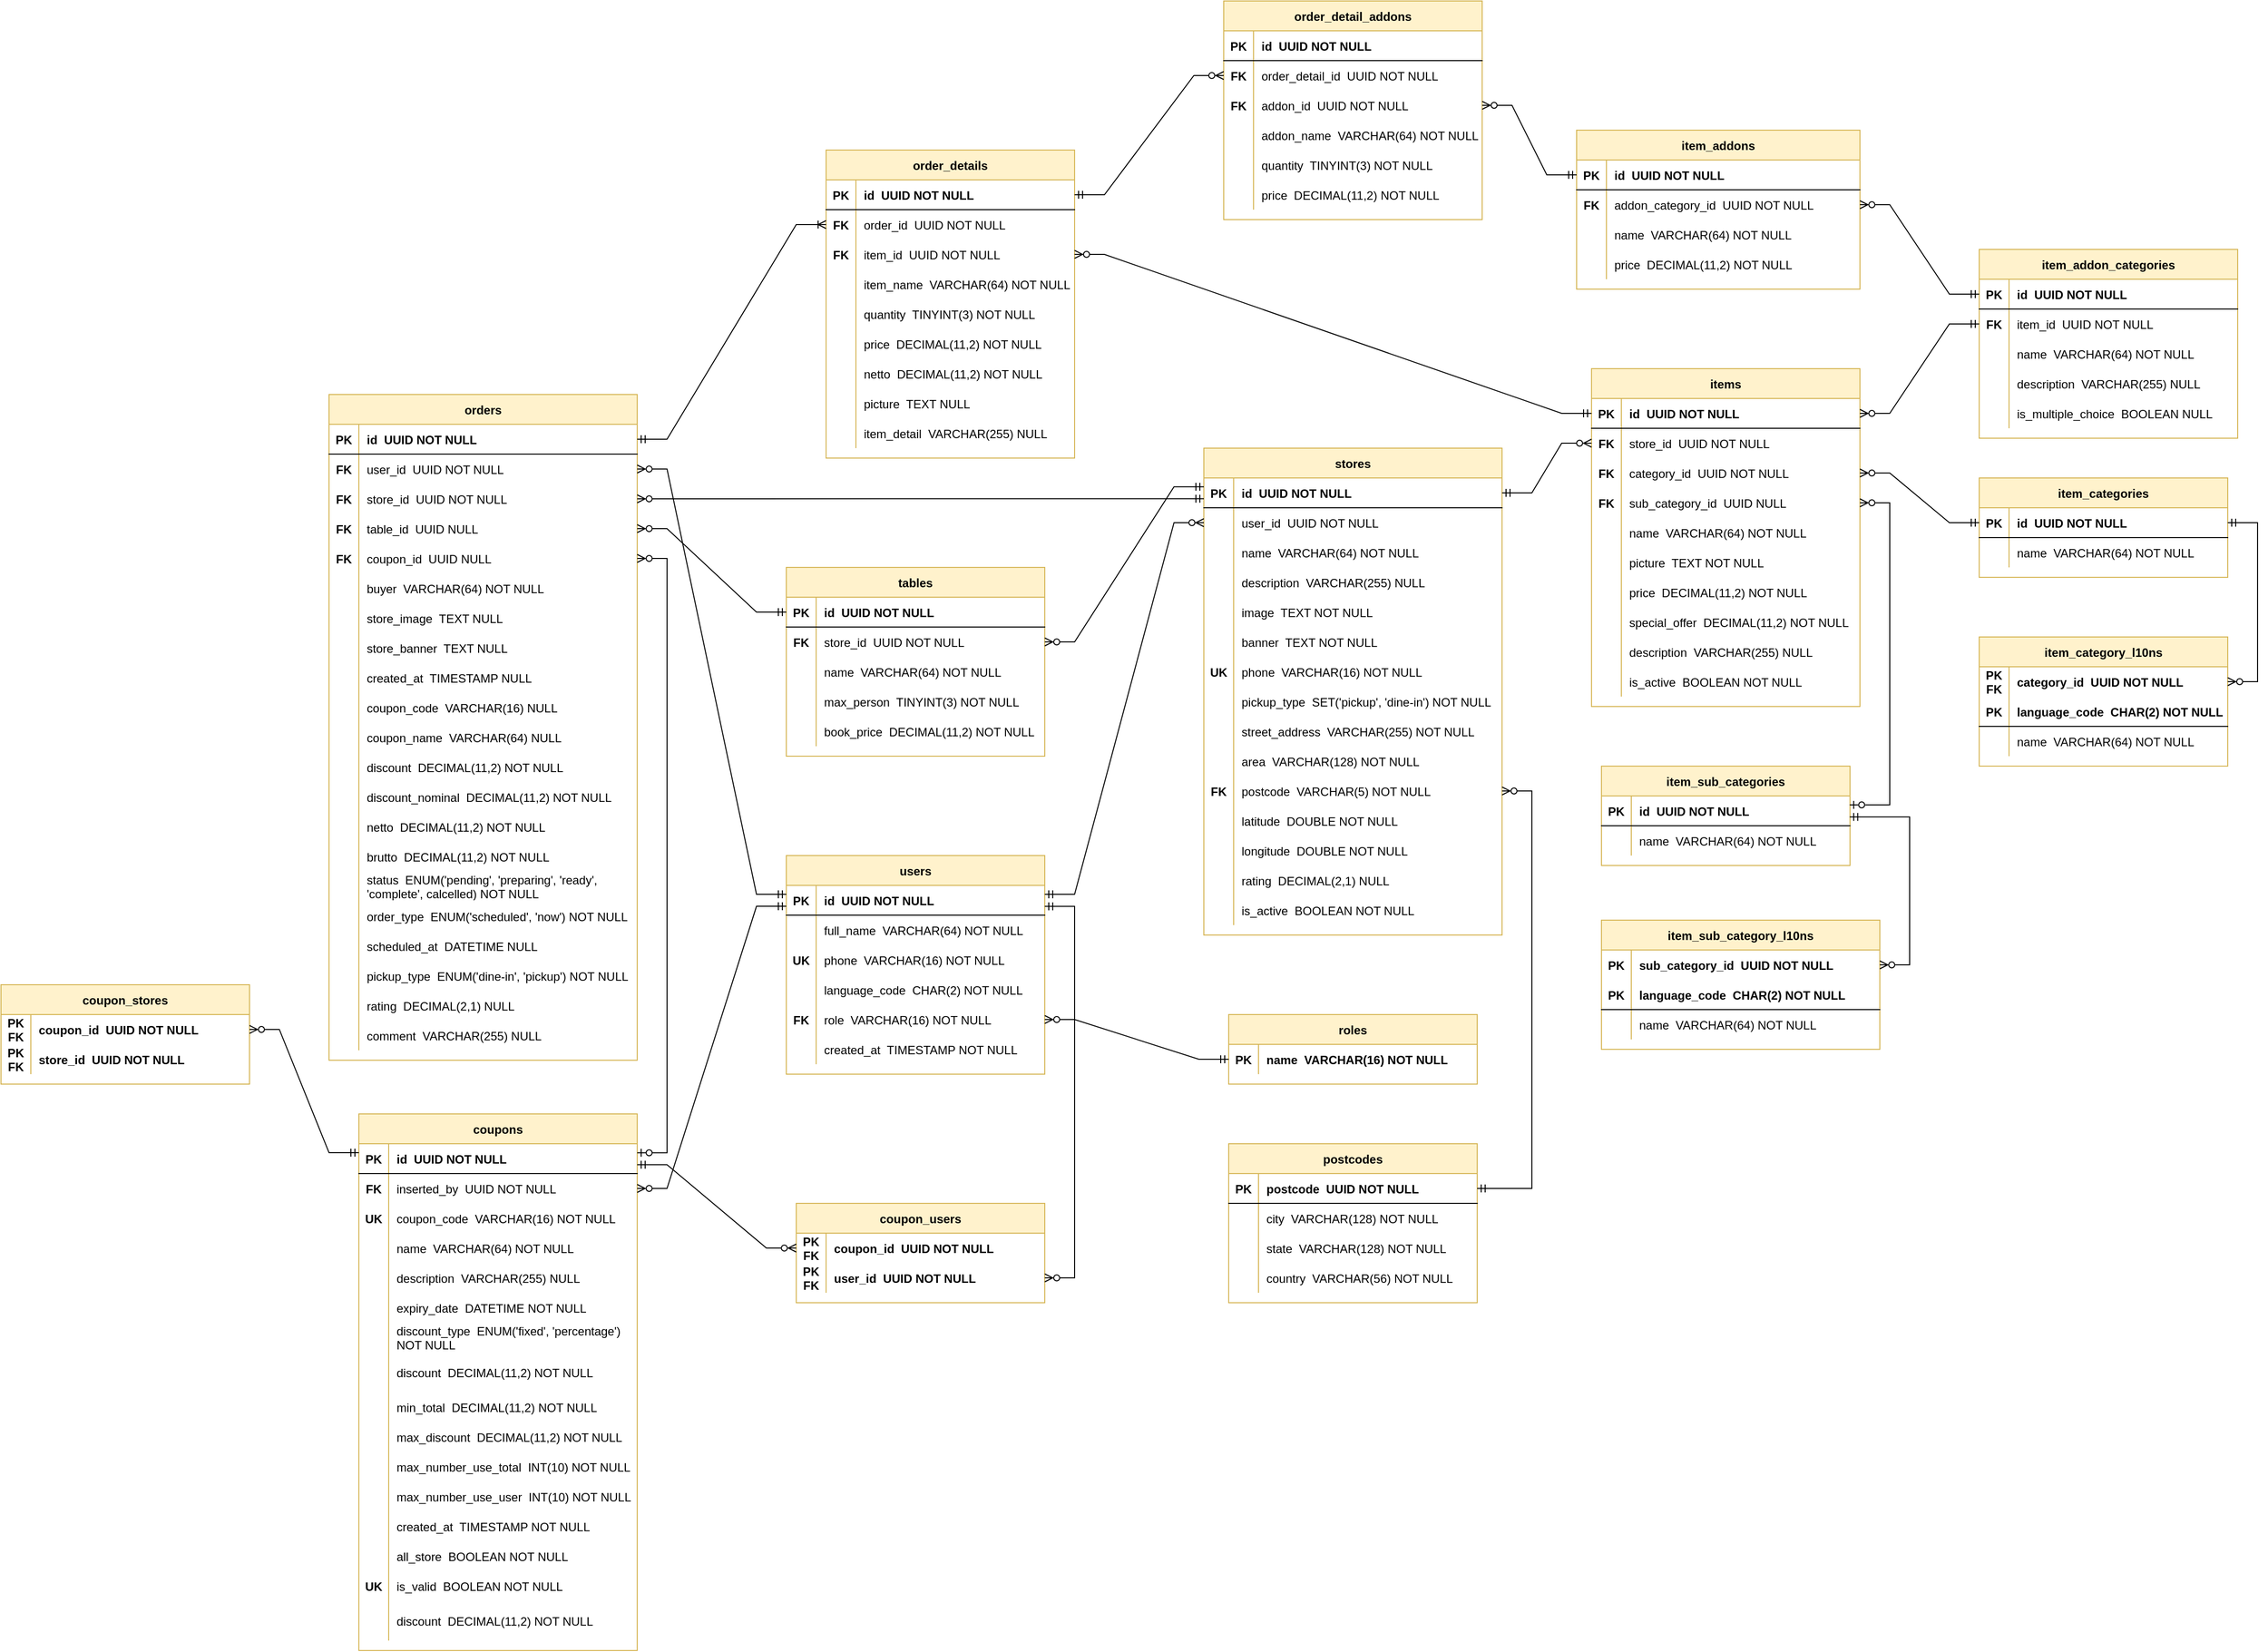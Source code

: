 <mxfile version="17.4.1" type="device"><diagram id="R2lEEEUBdFMjLlhIrx00" name="Page-1"><mxGraphModel dx="3974" dy="2728" grid="1" gridSize="10" guides="1" tooltips="1" connect="1" arrows="1" fold="1" page="1" pageScale="1" pageWidth="850" pageHeight="1100" math="0" shadow="0" extFonts="Permanent Marker^https://fonts.googleapis.com/css?family=Permanent+Marker"><root><mxCell id="0"/><mxCell id="1" parent="0"/><mxCell id="YqA03sNZyJZMe6RY2Xyx-1" value="users" style="shape=table;startSize=30;container=1;collapsible=1;childLayout=tableLayout;fixedRows=1;rowLines=0;fontStyle=1;align=center;resizeLast=1;fillColor=#fff2cc;strokeColor=#d6b656;" parent="1" vertex="1"><mxGeometry x="-2530" y="-940" width="260" height="220" as="geometry"/></mxCell><mxCell id="YqA03sNZyJZMe6RY2Xyx-2" value="" style="shape=tableRow;horizontal=0;startSize=0;swimlaneHead=0;swimlaneBody=0;fillColor=none;collapsible=0;dropTarget=0;points=[[0,0.5],[1,0.5]];portConstraint=eastwest;top=0;left=0;right=0;bottom=1;" parent="YqA03sNZyJZMe6RY2Xyx-1" vertex="1"><mxGeometry y="30" width="260" height="30" as="geometry"/></mxCell><mxCell id="YqA03sNZyJZMe6RY2Xyx-3" value="PK" style="shape=partialRectangle;connectable=0;fillColor=none;top=0;left=0;bottom=0;right=0;fontStyle=1;overflow=hidden;" parent="YqA03sNZyJZMe6RY2Xyx-2" vertex="1"><mxGeometry width="30" height="30" as="geometry"><mxRectangle width="30" height="30" as="alternateBounds"/></mxGeometry></mxCell><mxCell id="YqA03sNZyJZMe6RY2Xyx-4" value="id  UUID NOT NULL" style="shape=partialRectangle;connectable=0;fillColor=none;top=0;left=0;bottom=0;right=0;align=left;spacingLeft=6;fontStyle=1;overflow=hidden;" parent="YqA03sNZyJZMe6RY2Xyx-2" vertex="1"><mxGeometry x="30" width="230" height="30" as="geometry"><mxRectangle width="230" height="30" as="alternateBounds"/></mxGeometry></mxCell><mxCell id="YqA03sNZyJZMe6RY2Xyx-5" value="" style="shape=tableRow;horizontal=0;startSize=0;swimlaneHead=0;swimlaneBody=0;fillColor=none;collapsible=0;dropTarget=0;points=[[0,0.5],[1,0.5]];portConstraint=eastwest;top=0;left=0;right=0;bottom=0;" parent="YqA03sNZyJZMe6RY2Xyx-1" vertex="1"><mxGeometry y="60" width="260" height="30" as="geometry"/></mxCell><mxCell id="YqA03sNZyJZMe6RY2Xyx-6" value="" style="shape=partialRectangle;connectable=0;fillColor=none;top=0;left=0;bottom=0;right=0;editable=1;overflow=hidden;" parent="YqA03sNZyJZMe6RY2Xyx-5" vertex="1"><mxGeometry width="30" height="30" as="geometry"><mxRectangle width="30" height="30" as="alternateBounds"/></mxGeometry></mxCell><mxCell id="YqA03sNZyJZMe6RY2Xyx-7" value="full_name  VARCHAR(64) NOT NULL" style="shape=partialRectangle;connectable=0;fillColor=none;top=0;left=0;bottom=0;right=0;align=left;spacingLeft=6;overflow=hidden;" parent="YqA03sNZyJZMe6RY2Xyx-5" vertex="1"><mxGeometry x="30" width="230" height="30" as="geometry"><mxRectangle width="230" height="30" as="alternateBounds"/></mxGeometry></mxCell><mxCell id="YqA03sNZyJZMe6RY2Xyx-8" value="" style="shape=tableRow;horizontal=0;startSize=0;swimlaneHead=0;swimlaneBody=0;fillColor=none;collapsible=0;dropTarget=0;points=[[0,0.5],[1,0.5]];portConstraint=eastwest;top=0;left=0;right=0;bottom=0;" parent="YqA03sNZyJZMe6RY2Xyx-1" vertex="1"><mxGeometry y="90" width="260" height="30" as="geometry"/></mxCell><mxCell id="YqA03sNZyJZMe6RY2Xyx-9" value="UK" style="shape=partialRectangle;connectable=0;fillColor=none;top=0;left=0;bottom=0;right=0;editable=1;overflow=hidden;fontStyle=1" parent="YqA03sNZyJZMe6RY2Xyx-8" vertex="1"><mxGeometry width="30" height="30" as="geometry"><mxRectangle width="30" height="30" as="alternateBounds"/></mxGeometry></mxCell><mxCell id="YqA03sNZyJZMe6RY2Xyx-10" value="phone  VARCHAR(16) NOT NULL" style="shape=partialRectangle;connectable=0;fillColor=none;top=0;left=0;bottom=0;right=0;align=left;spacingLeft=6;overflow=hidden;" parent="YqA03sNZyJZMe6RY2Xyx-8" vertex="1"><mxGeometry x="30" width="230" height="30" as="geometry"><mxRectangle width="230" height="30" as="alternateBounds"/></mxGeometry></mxCell><mxCell id="YqA03sNZyJZMe6RY2Xyx-11" value="" style="shape=tableRow;horizontal=0;startSize=0;swimlaneHead=0;swimlaneBody=0;fillColor=none;collapsible=0;dropTarget=0;points=[[0,0.5],[1,0.5]];portConstraint=eastwest;top=0;left=0;right=0;bottom=0;" parent="YqA03sNZyJZMe6RY2Xyx-1" vertex="1"><mxGeometry y="120" width="260" height="30" as="geometry"/></mxCell><mxCell id="YqA03sNZyJZMe6RY2Xyx-12" value="" style="shape=partialRectangle;connectable=0;fillColor=none;top=0;left=0;bottom=0;right=0;editable=1;overflow=hidden;" parent="YqA03sNZyJZMe6RY2Xyx-11" vertex="1"><mxGeometry width="30" height="30" as="geometry"><mxRectangle width="30" height="30" as="alternateBounds"/></mxGeometry></mxCell><mxCell id="YqA03sNZyJZMe6RY2Xyx-13" value="language_code  CHAR(2) NOT NULL" style="shape=partialRectangle;connectable=0;fillColor=none;top=0;left=0;bottom=0;right=0;align=left;spacingLeft=6;overflow=hidden;" parent="YqA03sNZyJZMe6RY2Xyx-11" vertex="1"><mxGeometry x="30" width="230" height="30" as="geometry"><mxRectangle width="230" height="30" as="alternateBounds"/></mxGeometry></mxCell><mxCell id="ns4acR13_IrKh47WQCOP-7" value="" style="shape=tableRow;horizontal=0;startSize=0;swimlaneHead=0;swimlaneBody=0;fillColor=none;collapsible=0;dropTarget=0;points=[[0,0.5],[1,0.5]];portConstraint=eastwest;top=0;left=0;right=0;bottom=0;" vertex="1" parent="YqA03sNZyJZMe6RY2Xyx-1"><mxGeometry y="150" width="260" height="30" as="geometry"/></mxCell><mxCell id="ns4acR13_IrKh47WQCOP-8" value="FK" style="shape=partialRectangle;connectable=0;fillColor=none;top=0;left=0;bottom=0;right=0;editable=1;overflow=hidden;fontStyle=1" vertex="1" parent="ns4acR13_IrKh47WQCOP-7"><mxGeometry width="30" height="30" as="geometry"><mxRectangle width="30" height="30" as="alternateBounds"/></mxGeometry></mxCell><mxCell id="ns4acR13_IrKh47WQCOP-9" value="role  VARCHAR(16) NOT NULL" style="shape=partialRectangle;connectable=0;fillColor=none;top=0;left=0;bottom=0;right=0;align=left;spacingLeft=6;overflow=hidden;" vertex="1" parent="ns4acR13_IrKh47WQCOP-7"><mxGeometry x="30" width="230" height="30" as="geometry"><mxRectangle width="230" height="30" as="alternateBounds"/></mxGeometry></mxCell><mxCell id="YqA03sNZyJZMe6RY2Xyx-14" value="" style="shape=tableRow;horizontal=0;startSize=0;swimlaneHead=0;swimlaneBody=0;fillColor=none;collapsible=0;dropTarget=0;points=[[0,0.5],[1,0.5]];portConstraint=eastwest;top=0;left=0;right=0;bottom=0;" parent="YqA03sNZyJZMe6RY2Xyx-1" vertex="1"><mxGeometry y="180" width="260" height="30" as="geometry"/></mxCell><mxCell id="YqA03sNZyJZMe6RY2Xyx-15" value="" style="shape=partialRectangle;connectable=0;fillColor=none;top=0;left=0;bottom=0;right=0;editable=1;overflow=hidden;" parent="YqA03sNZyJZMe6RY2Xyx-14" vertex="1"><mxGeometry width="30" height="30" as="geometry"><mxRectangle width="30" height="30" as="alternateBounds"/></mxGeometry></mxCell><mxCell id="YqA03sNZyJZMe6RY2Xyx-16" value="created_at  TIMESTAMP NOT NULL" style="shape=partialRectangle;connectable=0;fillColor=none;top=0;left=0;bottom=0;right=0;align=left;spacingLeft=6;overflow=hidden;" parent="YqA03sNZyJZMe6RY2Xyx-14" vertex="1"><mxGeometry x="30" width="230" height="30" as="geometry"><mxRectangle width="230" height="30" as="alternateBounds"/></mxGeometry></mxCell><mxCell id="YqA03sNZyJZMe6RY2Xyx-20" value="stores" style="shape=table;startSize=30;container=1;collapsible=1;childLayout=tableLayout;fixedRows=1;rowLines=0;fontStyle=1;align=center;resizeLast=1;fillColor=#fff2cc;strokeColor=#d6b656;" parent="1" vertex="1"><mxGeometry x="-2110" y="-1350" width="300" height="490" as="geometry"/></mxCell><mxCell id="YqA03sNZyJZMe6RY2Xyx-21" value="" style="shape=tableRow;horizontal=0;startSize=0;swimlaneHead=0;swimlaneBody=0;fillColor=none;collapsible=0;dropTarget=0;points=[[0,0.5],[1,0.5]];portConstraint=eastwest;top=0;left=0;right=0;bottom=1;fontStyle=0" parent="YqA03sNZyJZMe6RY2Xyx-20" vertex="1"><mxGeometry y="30" width="300" height="30" as="geometry"/></mxCell><mxCell id="YqA03sNZyJZMe6RY2Xyx-22" value="PK" style="shape=partialRectangle;connectable=0;fillColor=none;top=0;left=0;bottom=0;right=0;fontStyle=1;overflow=hidden;" parent="YqA03sNZyJZMe6RY2Xyx-21" vertex="1"><mxGeometry width="30" height="30" as="geometry"><mxRectangle width="30" height="30" as="alternateBounds"/></mxGeometry></mxCell><mxCell id="YqA03sNZyJZMe6RY2Xyx-23" value="id  UUID NOT NULL" style="shape=partialRectangle;connectable=0;fillColor=none;top=0;left=0;bottom=0;right=0;align=left;spacingLeft=6;fontStyle=1;overflow=hidden;" parent="YqA03sNZyJZMe6RY2Xyx-21" vertex="1"><mxGeometry x="30" width="270" height="30" as="geometry"><mxRectangle width="270" height="30" as="alternateBounds"/></mxGeometry></mxCell><mxCell id="YqA03sNZyJZMe6RY2Xyx-27" value="" style="shape=tableRow;horizontal=0;startSize=0;swimlaneHead=0;swimlaneBody=0;fillColor=none;collapsible=0;dropTarget=0;points=[[0,0.5],[1,0.5]];portConstraint=eastwest;top=0;left=0;right=0;bottom=0;" parent="YqA03sNZyJZMe6RY2Xyx-20" vertex="1"><mxGeometry y="60" width="300" height="30" as="geometry"/></mxCell><mxCell id="YqA03sNZyJZMe6RY2Xyx-28" value="" style="shape=partialRectangle;connectable=0;fillColor=none;top=0;left=0;bottom=0;right=0;editable=1;overflow=hidden;" parent="YqA03sNZyJZMe6RY2Xyx-27" vertex="1"><mxGeometry width="30" height="30" as="geometry"><mxRectangle width="30" height="30" as="alternateBounds"/></mxGeometry></mxCell><mxCell id="YqA03sNZyJZMe6RY2Xyx-29" value="user_id  UUID NOT NULL" style="shape=partialRectangle;connectable=0;fillColor=none;top=0;left=0;bottom=0;right=0;align=left;spacingLeft=6;overflow=hidden;" parent="YqA03sNZyJZMe6RY2Xyx-27" vertex="1"><mxGeometry x="30" width="270" height="30" as="geometry"><mxRectangle width="270" height="30" as="alternateBounds"/></mxGeometry></mxCell><mxCell id="ns4acR13_IrKh47WQCOP-2" value="" style="shape=tableRow;horizontal=0;startSize=0;swimlaneHead=0;swimlaneBody=0;fillColor=none;collapsible=0;dropTarget=0;points=[[0,0.5],[1,0.5]];portConstraint=eastwest;top=0;left=0;right=0;bottom=0;" vertex="1" parent="YqA03sNZyJZMe6RY2Xyx-20"><mxGeometry y="90" width="300" height="30" as="geometry"/></mxCell><mxCell id="ns4acR13_IrKh47WQCOP-3" value="" style="shape=partialRectangle;connectable=0;fillColor=none;top=0;left=0;bottom=0;right=0;editable=1;overflow=hidden;" vertex="1" parent="ns4acR13_IrKh47WQCOP-2"><mxGeometry width="30" height="30" as="geometry"><mxRectangle width="30" height="30" as="alternateBounds"/></mxGeometry></mxCell><mxCell id="ns4acR13_IrKh47WQCOP-4" value="name  VARCHAR(64) NOT NULL" style="shape=partialRectangle;connectable=0;fillColor=none;top=0;left=0;bottom=0;right=0;align=left;spacingLeft=6;overflow=hidden;" vertex="1" parent="ns4acR13_IrKh47WQCOP-2"><mxGeometry x="30" width="270" height="30" as="geometry"><mxRectangle width="270" height="30" as="alternateBounds"/></mxGeometry></mxCell><mxCell id="YqA03sNZyJZMe6RY2Xyx-30" value="" style="shape=tableRow;horizontal=0;startSize=0;swimlaneHead=0;swimlaneBody=0;fillColor=none;collapsible=0;dropTarget=0;points=[[0,0.5],[1,0.5]];portConstraint=eastwest;top=0;left=0;right=0;bottom=0;" parent="YqA03sNZyJZMe6RY2Xyx-20" vertex="1"><mxGeometry y="120" width="300" height="30" as="geometry"/></mxCell><mxCell id="YqA03sNZyJZMe6RY2Xyx-31" value="" style="shape=partialRectangle;connectable=0;fillColor=none;top=0;left=0;bottom=0;right=0;editable=1;overflow=hidden;" parent="YqA03sNZyJZMe6RY2Xyx-30" vertex="1"><mxGeometry width="30" height="30" as="geometry"><mxRectangle width="30" height="30" as="alternateBounds"/></mxGeometry></mxCell><mxCell id="YqA03sNZyJZMe6RY2Xyx-32" value="description  VARCHAR(255) NULL" style="shape=partialRectangle;connectable=0;fillColor=none;top=0;left=0;bottom=0;right=0;align=left;spacingLeft=6;overflow=hidden;" parent="YqA03sNZyJZMe6RY2Xyx-30" vertex="1"><mxGeometry x="30" width="270" height="30" as="geometry"><mxRectangle width="270" height="30" as="alternateBounds"/></mxGeometry></mxCell><mxCell id="YqA03sNZyJZMe6RY2Xyx-63" value="" style="shape=tableRow;horizontal=0;startSize=0;swimlaneHead=0;swimlaneBody=0;fillColor=none;collapsible=0;dropTarget=0;points=[[0,0.5],[1,0.5]];portConstraint=eastwest;top=0;left=0;right=0;bottom=0;" parent="YqA03sNZyJZMe6RY2Xyx-20" vertex="1"><mxGeometry y="150" width="300" height="30" as="geometry"/></mxCell><mxCell id="YqA03sNZyJZMe6RY2Xyx-64" value="" style="shape=partialRectangle;connectable=0;fillColor=none;top=0;left=0;bottom=0;right=0;editable=1;overflow=hidden;" parent="YqA03sNZyJZMe6RY2Xyx-63" vertex="1"><mxGeometry width="30" height="30" as="geometry"><mxRectangle width="30" height="30" as="alternateBounds"/></mxGeometry></mxCell><mxCell id="YqA03sNZyJZMe6RY2Xyx-65" value="image  TEXT NOT NULL" style="shape=partialRectangle;connectable=0;fillColor=none;top=0;left=0;bottom=0;right=0;align=left;spacingLeft=6;overflow=hidden;" parent="YqA03sNZyJZMe6RY2Xyx-63" vertex="1"><mxGeometry x="30" width="270" height="30" as="geometry"><mxRectangle width="270" height="30" as="alternateBounds"/></mxGeometry></mxCell><mxCell id="YqA03sNZyJZMe6RY2Xyx-66" value="" style="shape=tableRow;horizontal=0;startSize=0;swimlaneHead=0;swimlaneBody=0;fillColor=none;collapsible=0;dropTarget=0;points=[[0,0.5],[1,0.5]];portConstraint=eastwest;top=0;left=0;right=0;bottom=0;" parent="YqA03sNZyJZMe6RY2Xyx-20" vertex="1"><mxGeometry y="180" width="300" height="30" as="geometry"/></mxCell><mxCell id="YqA03sNZyJZMe6RY2Xyx-67" value="" style="shape=partialRectangle;connectable=0;fillColor=none;top=0;left=0;bottom=0;right=0;editable=1;overflow=hidden;" parent="YqA03sNZyJZMe6RY2Xyx-66" vertex="1"><mxGeometry width="30" height="30" as="geometry"><mxRectangle width="30" height="30" as="alternateBounds"/></mxGeometry></mxCell><mxCell id="YqA03sNZyJZMe6RY2Xyx-68" value="banner  TEXT NOT NULL" style="shape=partialRectangle;connectable=0;fillColor=none;top=0;left=0;bottom=0;right=0;align=left;spacingLeft=6;overflow=hidden;" parent="YqA03sNZyJZMe6RY2Xyx-66" vertex="1"><mxGeometry x="30" width="270" height="30" as="geometry"><mxRectangle width="270" height="30" as="alternateBounds"/></mxGeometry></mxCell><mxCell id="YqA03sNZyJZMe6RY2Xyx-36" value="" style="shape=tableRow;horizontal=0;startSize=0;swimlaneHead=0;swimlaneBody=0;fillColor=none;collapsible=0;dropTarget=0;points=[[0,0.5],[1,0.5]];portConstraint=eastwest;top=0;left=0;right=0;bottom=0;" parent="YqA03sNZyJZMe6RY2Xyx-20" vertex="1"><mxGeometry y="210" width="300" height="30" as="geometry"/></mxCell><mxCell id="YqA03sNZyJZMe6RY2Xyx-37" value="UK" style="shape=partialRectangle;connectable=0;fillColor=none;top=0;left=0;bottom=0;right=0;editable=1;overflow=hidden;fontStyle=1" parent="YqA03sNZyJZMe6RY2Xyx-36" vertex="1"><mxGeometry width="30" height="30" as="geometry"><mxRectangle width="30" height="30" as="alternateBounds"/></mxGeometry></mxCell><mxCell id="YqA03sNZyJZMe6RY2Xyx-38" value="phone  VARCHAR(16) NOT NULL" style="shape=partialRectangle;connectable=0;fillColor=none;top=0;left=0;bottom=0;right=0;align=left;spacingLeft=6;overflow=hidden;" parent="YqA03sNZyJZMe6RY2Xyx-36" vertex="1"><mxGeometry x="30" width="270" height="30" as="geometry"><mxRectangle width="270" height="30" as="alternateBounds"/></mxGeometry></mxCell><mxCell id="YqA03sNZyJZMe6RY2Xyx-253" value="" style="shape=tableRow;horizontal=0;startSize=0;swimlaneHead=0;swimlaneBody=0;fillColor=none;collapsible=0;dropTarget=0;points=[[0,0.5],[1,0.5]];portConstraint=eastwest;top=0;left=0;right=0;bottom=0;" parent="YqA03sNZyJZMe6RY2Xyx-20" vertex="1"><mxGeometry y="240" width="300" height="30" as="geometry"/></mxCell><mxCell id="YqA03sNZyJZMe6RY2Xyx-254" value="" style="shape=partialRectangle;connectable=0;fillColor=none;top=0;left=0;bottom=0;right=0;editable=1;overflow=hidden;" parent="YqA03sNZyJZMe6RY2Xyx-253" vertex="1"><mxGeometry width="30" height="30" as="geometry"><mxRectangle width="30" height="30" as="alternateBounds"/></mxGeometry></mxCell><mxCell id="YqA03sNZyJZMe6RY2Xyx-255" value="pickup_type  SET('pickup', 'dine-in') NOT NULL" style="shape=partialRectangle;connectable=0;fillColor=none;top=0;left=0;bottom=0;right=0;align=left;spacingLeft=6;overflow=hidden;" parent="YqA03sNZyJZMe6RY2Xyx-253" vertex="1"><mxGeometry x="30" width="270" height="30" as="geometry"><mxRectangle width="270" height="30" as="alternateBounds"/></mxGeometry></mxCell><mxCell id="YqA03sNZyJZMe6RY2Xyx-33" value="" style="shape=tableRow;horizontal=0;startSize=0;swimlaneHead=0;swimlaneBody=0;fillColor=none;collapsible=0;dropTarget=0;points=[[0,0.5],[1,0.5]];portConstraint=eastwest;top=0;left=0;right=0;bottom=0;" parent="YqA03sNZyJZMe6RY2Xyx-20" vertex="1"><mxGeometry y="270" width="300" height="30" as="geometry"/></mxCell><mxCell id="YqA03sNZyJZMe6RY2Xyx-34" value="" style="shape=partialRectangle;connectable=0;fillColor=none;top=0;left=0;bottom=0;right=0;editable=1;overflow=hidden;" parent="YqA03sNZyJZMe6RY2Xyx-33" vertex="1"><mxGeometry width="30" height="30" as="geometry"><mxRectangle width="30" height="30" as="alternateBounds"/></mxGeometry></mxCell><mxCell id="YqA03sNZyJZMe6RY2Xyx-35" value="street_address  VARCHAR(255) NOT NULL" style="shape=partialRectangle;connectable=0;fillColor=none;top=0;left=0;bottom=0;right=0;align=left;spacingLeft=6;overflow=hidden;" parent="YqA03sNZyJZMe6RY2Xyx-33" vertex="1"><mxGeometry x="30" width="270" height="30" as="geometry"><mxRectangle width="270" height="30" as="alternateBounds"/></mxGeometry></mxCell><mxCell id="YqA03sNZyJZMe6RY2Xyx-51" value="" style="shape=tableRow;horizontal=0;startSize=0;swimlaneHead=0;swimlaneBody=0;fillColor=none;collapsible=0;dropTarget=0;points=[[0,0.5],[1,0.5]];portConstraint=eastwest;top=0;left=0;right=0;bottom=0;" parent="YqA03sNZyJZMe6RY2Xyx-20" vertex="1"><mxGeometry y="300" width="300" height="30" as="geometry"/></mxCell><mxCell id="YqA03sNZyJZMe6RY2Xyx-52" value="" style="shape=partialRectangle;connectable=0;fillColor=none;top=0;left=0;bottom=0;right=0;editable=1;overflow=hidden;" parent="YqA03sNZyJZMe6RY2Xyx-51" vertex="1"><mxGeometry width="30" height="30" as="geometry"><mxRectangle width="30" height="30" as="alternateBounds"/></mxGeometry></mxCell><mxCell id="YqA03sNZyJZMe6RY2Xyx-53" value="area  VARCHAR(128) NOT NULL" style="shape=partialRectangle;connectable=0;fillColor=none;top=0;left=0;bottom=0;right=0;align=left;spacingLeft=6;overflow=hidden;" parent="YqA03sNZyJZMe6RY2Xyx-51" vertex="1"><mxGeometry x="30" width="270" height="30" as="geometry"><mxRectangle width="270" height="30" as="alternateBounds"/></mxGeometry></mxCell><mxCell id="YqA03sNZyJZMe6RY2Xyx-54" value="" style="shape=tableRow;horizontal=0;startSize=0;swimlaneHead=0;swimlaneBody=0;fillColor=none;collapsible=0;dropTarget=0;points=[[0,0.5],[1,0.5]];portConstraint=eastwest;top=0;left=0;right=0;bottom=0;" parent="YqA03sNZyJZMe6RY2Xyx-20" vertex="1"><mxGeometry y="330" width="300" height="30" as="geometry"/></mxCell><mxCell id="YqA03sNZyJZMe6RY2Xyx-55" value="FK" style="shape=partialRectangle;connectable=0;fillColor=none;top=0;left=0;bottom=0;right=0;editable=1;overflow=hidden;fontStyle=1" parent="YqA03sNZyJZMe6RY2Xyx-54" vertex="1"><mxGeometry width="30" height="30" as="geometry"><mxRectangle width="30" height="30" as="alternateBounds"/></mxGeometry></mxCell><mxCell id="YqA03sNZyJZMe6RY2Xyx-56" value="postcode  VARCHAR(5) NOT NULL" style="shape=partialRectangle;connectable=0;fillColor=none;top=0;left=0;bottom=0;right=0;align=left;spacingLeft=6;overflow=hidden;" parent="YqA03sNZyJZMe6RY2Xyx-54" vertex="1"><mxGeometry x="30" width="270" height="30" as="geometry"><mxRectangle width="270" height="30" as="alternateBounds"/></mxGeometry></mxCell><mxCell id="YqA03sNZyJZMe6RY2Xyx-57" value="" style="shape=tableRow;horizontal=0;startSize=0;swimlaneHead=0;swimlaneBody=0;fillColor=none;collapsible=0;dropTarget=0;points=[[0,0.5],[1,0.5]];portConstraint=eastwest;top=0;left=0;right=0;bottom=0;" parent="YqA03sNZyJZMe6RY2Xyx-20" vertex="1"><mxGeometry y="360" width="300" height="30" as="geometry"/></mxCell><mxCell id="YqA03sNZyJZMe6RY2Xyx-58" value="" style="shape=partialRectangle;connectable=0;fillColor=none;top=0;left=0;bottom=0;right=0;editable=1;overflow=hidden;" parent="YqA03sNZyJZMe6RY2Xyx-57" vertex="1"><mxGeometry width="30" height="30" as="geometry"><mxRectangle width="30" height="30" as="alternateBounds"/></mxGeometry></mxCell><mxCell id="YqA03sNZyJZMe6RY2Xyx-59" value="latitude  DOUBLE NOT NULL" style="shape=partialRectangle;connectable=0;fillColor=none;top=0;left=0;bottom=0;right=0;align=left;spacingLeft=6;overflow=hidden;" parent="YqA03sNZyJZMe6RY2Xyx-57" vertex="1"><mxGeometry x="30" width="270" height="30" as="geometry"><mxRectangle width="270" height="30" as="alternateBounds"/></mxGeometry></mxCell><mxCell id="YqA03sNZyJZMe6RY2Xyx-60" value="" style="shape=tableRow;horizontal=0;startSize=0;swimlaneHead=0;swimlaneBody=0;fillColor=none;collapsible=0;dropTarget=0;points=[[0,0.5],[1,0.5]];portConstraint=eastwest;top=0;left=0;right=0;bottom=0;" parent="YqA03sNZyJZMe6RY2Xyx-20" vertex="1"><mxGeometry y="390" width="300" height="30" as="geometry"/></mxCell><mxCell id="YqA03sNZyJZMe6RY2Xyx-61" value="" style="shape=partialRectangle;connectable=0;fillColor=none;top=0;left=0;bottom=0;right=0;editable=1;overflow=hidden;" parent="YqA03sNZyJZMe6RY2Xyx-60" vertex="1"><mxGeometry width="30" height="30" as="geometry"><mxRectangle width="30" height="30" as="alternateBounds"/></mxGeometry></mxCell><mxCell id="YqA03sNZyJZMe6RY2Xyx-62" value="longitude  DOUBLE NOT NULL" style="shape=partialRectangle;connectable=0;fillColor=none;top=0;left=0;bottom=0;right=0;align=left;spacingLeft=6;overflow=hidden;" parent="YqA03sNZyJZMe6RY2Xyx-60" vertex="1"><mxGeometry x="30" width="270" height="30" as="geometry"><mxRectangle width="270" height="30" as="alternateBounds"/></mxGeometry></mxCell><mxCell id="YqA03sNZyJZMe6RY2Xyx-69" value="" style="shape=tableRow;horizontal=0;startSize=0;swimlaneHead=0;swimlaneBody=0;fillColor=none;collapsible=0;dropTarget=0;points=[[0,0.5],[1,0.5]];portConstraint=eastwest;top=0;left=0;right=0;bottom=0;" parent="YqA03sNZyJZMe6RY2Xyx-20" vertex="1"><mxGeometry y="420" width="300" height="30" as="geometry"/></mxCell><mxCell id="YqA03sNZyJZMe6RY2Xyx-70" value="" style="shape=partialRectangle;connectable=0;fillColor=none;top=0;left=0;bottom=0;right=0;editable=1;overflow=hidden;" parent="YqA03sNZyJZMe6RY2Xyx-69" vertex="1"><mxGeometry width="30" height="30" as="geometry"><mxRectangle width="30" height="30" as="alternateBounds"/></mxGeometry></mxCell><mxCell id="YqA03sNZyJZMe6RY2Xyx-71" value="rating  DECIMAL(2,1) NULL" style="shape=partialRectangle;connectable=0;fillColor=none;top=0;left=0;bottom=0;right=0;align=left;spacingLeft=6;overflow=hidden;" parent="YqA03sNZyJZMe6RY2Xyx-69" vertex="1"><mxGeometry x="30" width="270" height="30" as="geometry"><mxRectangle width="270" height="30" as="alternateBounds"/></mxGeometry></mxCell><mxCell id="YqA03sNZyJZMe6RY2Xyx-72" value="" style="shape=tableRow;horizontal=0;startSize=0;swimlaneHead=0;swimlaneBody=0;fillColor=none;collapsible=0;dropTarget=0;points=[[0,0.5],[1,0.5]];portConstraint=eastwest;top=0;left=0;right=0;bottom=0;" parent="YqA03sNZyJZMe6RY2Xyx-20" vertex="1"><mxGeometry y="450" width="300" height="30" as="geometry"/></mxCell><mxCell id="YqA03sNZyJZMe6RY2Xyx-73" value="" style="shape=partialRectangle;connectable=0;fillColor=none;top=0;left=0;bottom=0;right=0;editable=1;overflow=hidden;" parent="YqA03sNZyJZMe6RY2Xyx-72" vertex="1"><mxGeometry width="30" height="30" as="geometry"><mxRectangle width="30" height="30" as="alternateBounds"/></mxGeometry></mxCell><mxCell id="YqA03sNZyJZMe6RY2Xyx-74" value="is_active  BOOLEAN NOT NULL" style="shape=partialRectangle;connectable=0;fillColor=none;top=0;left=0;bottom=0;right=0;align=left;spacingLeft=6;overflow=hidden;" parent="YqA03sNZyJZMe6RY2Xyx-72" vertex="1"><mxGeometry x="30" width="270" height="30" as="geometry"><mxRectangle width="270" height="30" as="alternateBounds"/></mxGeometry></mxCell><mxCell id="YqA03sNZyJZMe6RY2Xyx-75" value="items" style="shape=table;startSize=30;container=1;collapsible=1;childLayout=tableLayout;fixedRows=1;rowLines=0;fontStyle=1;align=center;resizeLast=1;fillColor=#fff2cc;strokeColor=#d6b656;" parent="1" vertex="1"><mxGeometry x="-1720" y="-1430" width="270" height="340" as="geometry"/></mxCell><mxCell id="YqA03sNZyJZMe6RY2Xyx-76" value="" style="shape=tableRow;horizontal=0;startSize=0;swimlaneHead=0;swimlaneBody=0;fillColor=none;collapsible=0;dropTarget=0;points=[[0,0.5],[1,0.5]];portConstraint=eastwest;top=0;left=0;right=0;bottom=1;" parent="YqA03sNZyJZMe6RY2Xyx-75" vertex="1"><mxGeometry y="30" width="270" height="30" as="geometry"/></mxCell><mxCell id="YqA03sNZyJZMe6RY2Xyx-77" value="PK" style="shape=partialRectangle;connectable=0;fillColor=none;top=0;left=0;bottom=0;right=0;fontStyle=1;overflow=hidden;" parent="YqA03sNZyJZMe6RY2Xyx-76" vertex="1"><mxGeometry width="30" height="30" as="geometry"><mxRectangle width="30" height="30" as="alternateBounds"/></mxGeometry></mxCell><mxCell id="YqA03sNZyJZMe6RY2Xyx-78" value="id  UUID NOT NULL" style="shape=partialRectangle;connectable=0;fillColor=none;top=0;left=0;bottom=0;right=0;align=left;spacingLeft=6;fontStyle=1;overflow=hidden;" parent="YqA03sNZyJZMe6RY2Xyx-76" vertex="1"><mxGeometry x="30" width="240" height="30" as="geometry"><mxRectangle width="240" height="30" as="alternateBounds"/></mxGeometry></mxCell><mxCell id="YqA03sNZyJZMe6RY2Xyx-79" value="" style="shape=tableRow;horizontal=0;startSize=0;swimlaneHead=0;swimlaneBody=0;fillColor=none;collapsible=0;dropTarget=0;points=[[0,0.5],[1,0.5]];portConstraint=eastwest;top=0;left=0;right=0;bottom=0;" parent="YqA03sNZyJZMe6RY2Xyx-75" vertex="1"><mxGeometry y="60" width="270" height="30" as="geometry"/></mxCell><mxCell id="YqA03sNZyJZMe6RY2Xyx-80" value="FK" style="shape=partialRectangle;connectable=0;fillColor=none;top=0;left=0;bottom=0;right=0;editable=1;overflow=hidden;fontStyle=1" parent="YqA03sNZyJZMe6RY2Xyx-79" vertex="1"><mxGeometry width="30" height="30" as="geometry"><mxRectangle width="30" height="30" as="alternateBounds"/></mxGeometry></mxCell><mxCell id="YqA03sNZyJZMe6RY2Xyx-81" value="store_id  UUID NOT NULL" style="shape=partialRectangle;connectable=0;fillColor=none;top=0;left=0;bottom=0;right=0;align=left;spacingLeft=6;overflow=hidden;" parent="YqA03sNZyJZMe6RY2Xyx-79" vertex="1"><mxGeometry x="30" width="240" height="30" as="geometry"><mxRectangle width="240" height="30" as="alternateBounds"/></mxGeometry></mxCell><mxCell id="YqA03sNZyJZMe6RY2Xyx-82" value="" style="shape=tableRow;horizontal=0;startSize=0;swimlaneHead=0;swimlaneBody=0;fillColor=none;collapsible=0;dropTarget=0;points=[[0,0.5],[1,0.5]];portConstraint=eastwest;top=0;left=0;right=0;bottom=0;" parent="YqA03sNZyJZMe6RY2Xyx-75" vertex="1"><mxGeometry y="90" width="270" height="30" as="geometry"/></mxCell><mxCell id="YqA03sNZyJZMe6RY2Xyx-83" value="FK" style="shape=partialRectangle;connectable=0;fillColor=none;top=0;left=0;bottom=0;right=0;editable=1;overflow=hidden;fontStyle=1" parent="YqA03sNZyJZMe6RY2Xyx-82" vertex="1"><mxGeometry width="30" height="30" as="geometry"><mxRectangle width="30" height="30" as="alternateBounds"/></mxGeometry></mxCell><mxCell id="YqA03sNZyJZMe6RY2Xyx-84" value="category_id  UUID NOT NULL" style="shape=partialRectangle;connectable=0;fillColor=none;top=0;left=0;bottom=0;right=0;align=left;spacingLeft=6;overflow=hidden;" parent="YqA03sNZyJZMe6RY2Xyx-82" vertex="1"><mxGeometry x="30" width="240" height="30" as="geometry"><mxRectangle width="240" height="30" as="alternateBounds"/></mxGeometry></mxCell><mxCell id="YqA03sNZyJZMe6RY2Xyx-85" value="" style="shape=tableRow;horizontal=0;startSize=0;swimlaneHead=0;swimlaneBody=0;fillColor=none;collapsible=0;dropTarget=0;points=[[0,0.5],[1,0.5]];portConstraint=eastwest;top=0;left=0;right=0;bottom=0;" parent="YqA03sNZyJZMe6RY2Xyx-75" vertex="1"><mxGeometry y="120" width="270" height="30" as="geometry"/></mxCell><mxCell id="YqA03sNZyJZMe6RY2Xyx-86" value="FK" style="shape=partialRectangle;connectable=0;fillColor=none;top=0;left=0;bottom=0;right=0;editable=1;overflow=hidden;fontStyle=1" parent="YqA03sNZyJZMe6RY2Xyx-85" vertex="1"><mxGeometry width="30" height="30" as="geometry"><mxRectangle width="30" height="30" as="alternateBounds"/></mxGeometry></mxCell><mxCell id="YqA03sNZyJZMe6RY2Xyx-87" value="sub_category_id  UUID NULL" style="shape=partialRectangle;connectable=0;fillColor=none;top=0;left=0;bottom=0;right=0;align=left;spacingLeft=6;overflow=hidden;" parent="YqA03sNZyJZMe6RY2Xyx-85" vertex="1"><mxGeometry x="30" width="240" height="30" as="geometry"><mxRectangle width="240" height="30" as="alternateBounds"/></mxGeometry></mxCell><mxCell id="YqA03sNZyJZMe6RY2Xyx-88" value="" style="shape=tableRow;horizontal=0;startSize=0;swimlaneHead=0;swimlaneBody=0;fillColor=none;collapsible=0;dropTarget=0;points=[[0,0.5],[1,0.5]];portConstraint=eastwest;top=0;left=0;right=0;bottom=0;" parent="YqA03sNZyJZMe6RY2Xyx-75" vertex="1"><mxGeometry y="150" width="270" height="30" as="geometry"/></mxCell><mxCell id="YqA03sNZyJZMe6RY2Xyx-89" value="" style="shape=partialRectangle;connectable=0;fillColor=none;top=0;left=0;bottom=0;right=0;editable=1;overflow=hidden;" parent="YqA03sNZyJZMe6RY2Xyx-88" vertex="1"><mxGeometry width="30" height="30" as="geometry"><mxRectangle width="30" height="30" as="alternateBounds"/></mxGeometry></mxCell><mxCell id="YqA03sNZyJZMe6RY2Xyx-90" value="name  VARCHAR(64) NOT NULL" style="shape=partialRectangle;connectable=0;fillColor=none;top=0;left=0;bottom=0;right=0;align=left;spacingLeft=6;overflow=hidden;" parent="YqA03sNZyJZMe6RY2Xyx-88" vertex="1"><mxGeometry x="30" width="240" height="30" as="geometry"><mxRectangle width="240" height="30" as="alternateBounds"/></mxGeometry></mxCell><mxCell id="YqA03sNZyJZMe6RY2Xyx-91" value="" style="shape=tableRow;horizontal=0;startSize=0;swimlaneHead=0;swimlaneBody=0;fillColor=none;collapsible=0;dropTarget=0;points=[[0,0.5],[1,0.5]];portConstraint=eastwest;top=0;left=0;right=0;bottom=0;" parent="YqA03sNZyJZMe6RY2Xyx-75" vertex="1"><mxGeometry y="180" width="270" height="30" as="geometry"/></mxCell><mxCell id="YqA03sNZyJZMe6RY2Xyx-92" value="" style="shape=partialRectangle;connectable=0;fillColor=none;top=0;left=0;bottom=0;right=0;editable=1;overflow=hidden;" parent="YqA03sNZyJZMe6RY2Xyx-91" vertex="1"><mxGeometry width="30" height="30" as="geometry"><mxRectangle width="30" height="30" as="alternateBounds"/></mxGeometry></mxCell><mxCell id="YqA03sNZyJZMe6RY2Xyx-93" value="picture  TEXT NOT NULL" style="shape=partialRectangle;connectable=0;fillColor=none;top=0;left=0;bottom=0;right=0;align=left;spacingLeft=6;overflow=hidden;" parent="YqA03sNZyJZMe6RY2Xyx-91" vertex="1"><mxGeometry x="30" width="240" height="30" as="geometry"><mxRectangle width="240" height="30" as="alternateBounds"/></mxGeometry></mxCell><mxCell id="YqA03sNZyJZMe6RY2Xyx-94" value="" style="shape=tableRow;horizontal=0;startSize=0;swimlaneHead=0;swimlaneBody=0;fillColor=none;collapsible=0;dropTarget=0;points=[[0,0.5],[1,0.5]];portConstraint=eastwest;top=0;left=0;right=0;bottom=0;" parent="YqA03sNZyJZMe6RY2Xyx-75" vertex="1"><mxGeometry y="210" width="270" height="30" as="geometry"/></mxCell><mxCell id="YqA03sNZyJZMe6RY2Xyx-95" value="" style="shape=partialRectangle;connectable=0;fillColor=none;top=0;left=0;bottom=0;right=0;editable=1;overflow=hidden;" parent="YqA03sNZyJZMe6RY2Xyx-94" vertex="1"><mxGeometry width="30" height="30" as="geometry"><mxRectangle width="30" height="30" as="alternateBounds"/></mxGeometry></mxCell><mxCell id="YqA03sNZyJZMe6RY2Xyx-96" value="price  DECIMAL(11,2) NOT NULL" style="shape=partialRectangle;connectable=0;fillColor=none;top=0;left=0;bottom=0;right=0;align=left;spacingLeft=6;overflow=hidden;" parent="YqA03sNZyJZMe6RY2Xyx-94" vertex="1"><mxGeometry x="30" width="240" height="30" as="geometry"><mxRectangle width="240" height="30" as="alternateBounds"/></mxGeometry></mxCell><mxCell id="YqA03sNZyJZMe6RY2Xyx-97" value="" style="shape=tableRow;horizontal=0;startSize=0;swimlaneHead=0;swimlaneBody=0;fillColor=none;collapsible=0;dropTarget=0;points=[[0,0.5],[1,0.5]];portConstraint=eastwest;top=0;left=0;right=0;bottom=0;" parent="YqA03sNZyJZMe6RY2Xyx-75" vertex="1"><mxGeometry y="240" width="270" height="30" as="geometry"/></mxCell><mxCell id="YqA03sNZyJZMe6RY2Xyx-98" value="" style="shape=partialRectangle;connectable=0;fillColor=none;top=0;left=0;bottom=0;right=0;editable=1;overflow=hidden;" parent="YqA03sNZyJZMe6RY2Xyx-97" vertex="1"><mxGeometry width="30" height="30" as="geometry"><mxRectangle width="30" height="30" as="alternateBounds"/></mxGeometry></mxCell><mxCell id="YqA03sNZyJZMe6RY2Xyx-99" value="special_offer  DECIMAL(11,2) NOT NULL" style="shape=partialRectangle;connectable=0;fillColor=none;top=0;left=0;bottom=0;right=0;align=left;spacingLeft=6;overflow=hidden;" parent="YqA03sNZyJZMe6RY2Xyx-97" vertex="1"><mxGeometry x="30" width="240" height="30" as="geometry"><mxRectangle width="240" height="30" as="alternateBounds"/></mxGeometry></mxCell><mxCell id="YqA03sNZyJZMe6RY2Xyx-100" value="" style="shape=tableRow;horizontal=0;startSize=0;swimlaneHead=0;swimlaneBody=0;fillColor=none;collapsible=0;dropTarget=0;points=[[0,0.5],[1,0.5]];portConstraint=eastwest;top=0;left=0;right=0;bottom=0;" parent="YqA03sNZyJZMe6RY2Xyx-75" vertex="1"><mxGeometry y="270" width="270" height="30" as="geometry"/></mxCell><mxCell id="YqA03sNZyJZMe6RY2Xyx-101" value="" style="shape=partialRectangle;connectable=0;fillColor=none;top=0;left=0;bottom=0;right=0;editable=1;overflow=hidden;" parent="YqA03sNZyJZMe6RY2Xyx-100" vertex="1"><mxGeometry width="30" height="30" as="geometry"><mxRectangle width="30" height="30" as="alternateBounds"/></mxGeometry></mxCell><mxCell id="YqA03sNZyJZMe6RY2Xyx-102" value="description  VARCHAR(255) NULL" style="shape=partialRectangle;connectable=0;fillColor=none;top=0;left=0;bottom=0;right=0;align=left;spacingLeft=6;overflow=hidden;" parent="YqA03sNZyJZMe6RY2Xyx-100" vertex="1"><mxGeometry x="30" width="240" height="30" as="geometry"><mxRectangle width="240" height="30" as="alternateBounds"/></mxGeometry></mxCell><mxCell id="YqA03sNZyJZMe6RY2Xyx-103" value="" style="shape=tableRow;horizontal=0;startSize=0;swimlaneHead=0;swimlaneBody=0;fillColor=none;collapsible=0;dropTarget=0;points=[[0,0.5],[1,0.5]];portConstraint=eastwest;top=0;left=0;right=0;bottom=0;" parent="YqA03sNZyJZMe6RY2Xyx-75" vertex="1"><mxGeometry y="300" width="270" height="30" as="geometry"/></mxCell><mxCell id="YqA03sNZyJZMe6RY2Xyx-104" value="" style="shape=partialRectangle;connectable=0;fillColor=none;top=0;left=0;bottom=0;right=0;editable=1;overflow=hidden;" parent="YqA03sNZyJZMe6RY2Xyx-103" vertex="1"><mxGeometry width="30" height="30" as="geometry"><mxRectangle width="30" height="30" as="alternateBounds"/></mxGeometry></mxCell><mxCell id="YqA03sNZyJZMe6RY2Xyx-105" value="is_active  BOOLEAN NOT NULL" style="shape=partialRectangle;connectable=0;fillColor=none;top=0;left=0;bottom=0;right=0;align=left;spacingLeft=6;overflow=hidden;" parent="YqA03sNZyJZMe6RY2Xyx-103" vertex="1"><mxGeometry x="30" width="240" height="30" as="geometry"><mxRectangle width="240" height="30" as="alternateBounds"/></mxGeometry></mxCell><mxCell id="YqA03sNZyJZMe6RY2Xyx-106" value="item_categories" style="shape=table;startSize=30;container=1;collapsible=1;childLayout=tableLayout;fixedRows=1;rowLines=0;fontStyle=1;align=center;resizeLast=1;fillColor=#fff2cc;strokeColor=#d6b656;" parent="1" vertex="1"><mxGeometry x="-1330" y="-1320" width="250" height="100" as="geometry"/></mxCell><mxCell id="YqA03sNZyJZMe6RY2Xyx-107" value="" style="shape=tableRow;horizontal=0;startSize=0;swimlaneHead=0;swimlaneBody=0;fillColor=none;collapsible=0;dropTarget=0;points=[[0,0.5],[1,0.5]];portConstraint=eastwest;top=0;left=0;right=0;bottom=1;" parent="YqA03sNZyJZMe6RY2Xyx-106" vertex="1"><mxGeometry y="30" width="250" height="30" as="geometry"/></mxCell><mxCell id="YqA03sNZyJZMe6RY2Xyx-108" value="PK" style="shape=partialRectangle;connectable=0;fillColor=none;top=0;left=0;bottom=0;right=0;fontStyle=1;overflow=hidden;" parent="YqA03sNZyJZMe6RY2Xyx-107" vertex="1"><mxGeometry width="30" height="30" as="geometry"><mxRectangle width="30" height="30" as="alternateBounds"/></mxGeometry></mxCell><mxCell id="YqA03sNZyJZMe6RY2Xyx-109" value="id  UUID NOT NULL" style="shape=partialRectangle;connectable=0;fillColor=none;top=0;left=0;bottom=0;right=0;align=left;spacingLeft=6;fontStyle=1;overflow=hidden;" parent="YqA03sNZyJZMe6RY2Xyx-107" vertex="1"><mxGeometry x="30" width="220" height="30" as="geometry"><mxRectangle width="220" height="30" as="alternateBounds"/></mxGeometry></mxCell><mxCell id="YqA03sNZyJZMe6RY2Xyx-110" value="" style="shape=tableRow;horizontal=0;startSize=0;swimlaneHead=0;swimlaneBody=0;fillColor=none;collapsible=0;dropTarget=0;points=[[0,0.5],[1,0.5]];portConstraint=eastwest;top=0;left=0;right=0;bottom=0;" parent="YqA03sNZyJZMe6RY2Xyx-106" vertex="1"><mxGeometry y="60" width="250" height="30" as="geometry"/></mxCell><mxCell id="YqA03sNZyJZMe6RY2Xyx-111" value="" style="shape=partialRectangle;connectable=0;fillColor=none;top=0;left=0;bottom=0;right=0;editable=1;overflow=hidden;fontStyle=1" parent="YqA03sNZyJZMe6RY2Xyx-110" vertex="1"><mxGeometry width="30" height="30" as="geometry"><mxRectangle width="30" height="30" as="alternateBounds"/></mxGeometry></mxCell><mxCell id="YqA03sNZyJZMe6RY2Xyx-112" value="name  VARCHAR(64) NOT NULL" style="shape=partialRectangle;connectable=0;fillColor=none;top=0;left=0;bottom=0;right=0;align=left;spacingLeft=6;overflow=hidden;" parent="YqA03sNZyJZMe6RY2Xyx-110" vertex="1"><mxGeometry x="30" width="220" height="30" as="geometry"><mxRectangle width="220" height="30" as="alternateBounds"/></mxGeometry></mxCell><mxCell id="YqA03sNZyJZMe6RY2Xyx-125" value="item_category_l10ns" style="shape=table;startSize=30;container=1;collapsible=1;childLayout=tableLayout;fixedRows=1;rowLines=0;fontStyle=1;align=center;resizeLast=1;fillColor=#fff2cc;strokeColor=#d6b656;" parent="1" vertex="1"><mxGeometry x="-1330" y="-1160" width="250" height="130" as="geometry"/></mxCell><mxCell id="YqA03sNZyJZMe6RY2Xyx-126" value="" style="shape=tableRow;horizontal=0;startSize=0;swimlaneHead=0;swimlaneBody=0;fillColor=none;collapsible=0;dropTarget=0;points=[[0,0.5],[1,0.5]];portConstraint=eastwest;top=0;left=0;right=0;bottom=1;strokeColor=none;" parent="YqA03sNZyJZMe6RY2Xyx-125" vertex="1"><mxGeometry y="30" width="250" height="30" as="geometry"/></mxCell><mxCell id="YqA03sNZyJZMe6RY2Xyx-127" value="PK&#10;FK" style="shape=partialRectangle;connectable=0;fillColor=none;top=0;left=0;bottom=0;right=0;fontStyle=1;overflow=hidden;" parent="YqA03sNZyJZMe6RY2Xyx-126" vertex="1"><mxGeometry width="30" height="30" as="geometry"><mxRectangle width="30" height="30" as="alternateBounds"/></mxGeometry></mxCell><mxCell id="YqA03sNZyJZMe6RY2Xyx-128" value="category_id  UUID NOT NULL" style="shape=partialRectangle;connectable=0;fillColor=none;top=0;left=0;bottom=0;right=0;align=left;spacingLeft=6;fontStyle=1;overflow=hidden;" parent="YqA03sNZyJZMe6RY2Xyx-126" vertex="1"><mxGeometry x="30" width="220" height="30" as="geometry"><mxRectangle width="220" height="30" as="alternateBounds"/></mxGeometry></mxCell><mxCell id="YqA03sNZyJZMe6RY2Xyx-132" value="" style="shape=tableRow;horizontal=0;startSize=0;swimlaneHead=0;swimlaneBody=0;fillColor=none;collapsible=0;dropTarget=0;points=[[0,0.5],[1,0.5]];portConstraint=eastwest;top=0;left=0;right=0;bottom=1;" parent="YqA03sNZyJZMe6RY2Xyx-125" vertex="1"><mxGeometry y="60" width="250" height="30" as="geometry"/></mxCell><mxCell id="YqA03sNZyJZMe6RY2Xyx-133" value="PK" style="shape=partialRectangle;connectable=0;fillColor=none;top=0;left=0;bottom=0;right=0;fontStyle=1;overflow=hidden;" parent="YqA03sNZyJZMe6RY2Xyx-132" vertex="1"><mxGeometry width="30" height="30" as="geometry"><mxRectangle width="30" height="30" as="alternateBounds"/></mxGeometry></mxCell><mxCell id="YqA03sNZyJZMe6RY2Xyx-134" value="language_code  CHAR(2) NOT NULL" style="shape=partialRectangle;connectable=0;fillColor=none;top=0;left=0;bottom=0;right=0;align=left;spacingLeft=6;fontStyle=1;overflow=hidden;" parent="YqA03sNZyJZMe6RY2Xyx-132" vertex="1"><mxGeometry x="30" width="220" height="30" as="geometry"><mxRectangle width="220" height="30" as="alternateBounds"/></mxGeometry></mxCell><mxCell id="YqA03sNZyJZMe6RY2Xyx-129" value="" style="shape=tableRow;horizontal=0;startSize=0;swimlaneHead=0;swimlaneBody=0;fillColor=none;collapsible=0;dropTarget=0;points=[[0,0.5],[1,0.5]];portConstraint=eastwest;top=0;left=0;right=0;bottom=0;" parent="YqA03sNZyJZMe6RY2Xyx-125" vertex="1"><mxGeometry y="90" width="250" height="30" as="geometry"/></mxCell><mxCell id="YqA03sNZyJZMe6RY2Xyx-130" value="" style="shape=partialRectangle;connectable=0;fillColor=none;top=0;left=0;bottom=0;right=0;editable=1;overflow=hidden;fontStyle=1" parent="YqA03sNZyJZMe6RY2Xyx-129" vertex="1"><mxGeometry width="30" height="30" as="geometry"><mxRectangle width="30" height="30" as="alternateBounds"/></mxGeometry></mxCell><mxCell id="YqA03sNZyJZMe6RY2Xyx-131" value="name  VARCHAR(64) NOT NULL" style="shape=partialRectangle;connectable=0;fillColor=none;top=0;left=0;bottom=0;right=0;align=left;spacingLeft=6;overflow=hidden;" parent="YqA03sNZyJZMe6RY2Xyx-129" vertex="1"><mxGeometry x="30" width="220" height="30" as="geometry"><mxRectangle width="220" height="30" as="alternateBounds"/></mxGeometry></mxCell><mxCell id="YqA03sNZyJZMe6RY2Xyx-135" value="item_sub_categories" style="shape=table;startSize=30;container=1;collapsible=1;childLayout=tableLayout;fixedRows=1;rowLines=0;fontStyle=1;align=center;resizeLast=1;fillColor=#fff2cc;strokeColor=#d6b656;" parent="1" vertex="1"><mxGeometry x="-1710" y="-1030" width="250" height="100" as="geometry"/></mxCell><mxCell id="YqA03sNZyJZMe6RY2Xyx-136" value="" style="shape=tableRow;horizontal=0;startSize=0;swimlaneHead=0;swimlaneBody=0;fillColor=none;collapsible=0;dropTarget=0;points=[[0,0.5],[1,0.5]];portConstraint=eastwest;top=0;left=0;right=0;bottom=1;" parent="YqA03sNZyJZMe6RY2Xyx-135" vertex="1"><mxGeometry y="30" width="250" height="30" as="geometry"/></mxCell><mxCell id="YqA03sNZyJZMe6RY2Xyx-137" value="PK" style="shape=partialRectangle;connectable=0;fillColor=none;top=0;left=0;bottom=0;right=0;fontStyle=1;overflow=hidden;" parent="YqA03sNZyJZMe6RY2Xyx-136" vertex="1"><mxGeometry width="30" height="30" as="geometry"><mxRectangle width="30" height="30" as="alternateBounds"/></mxGeometry></mxCell><mxCell id="YqA03sNZyJZMe6RY2Xyx-138" value="id  UUID NOT NULL" style="shape=partialRectangle;connectable=0;fillColor=none;top=0;left=0;bottom=0;right=0;align=left;spacingLeft=6;fontStyle=1;overflow=hidden;" parent="YqA03sNZyJZMe6RY2Xyx-136" vertex="1"><mxGeometry x="30" width="220" height="30" as="geometry"><mxRectangle width="220" height="30" as="alternateBounds"/></mxGeometry></mxCell><mxCell id="YqA03sNZyJZMe6RY2Xyx-139" value="" style="shape=tableRow;horizontal=0;startSize=0;swimlaneHead=0;swimlaneBody=0;fillColor=none;collapsible=0;dropTarget=0;points=[[0,0.5],[1,0.5]];portConstraint=eastwest;top=0;left=0;right=0;bottom=0;" parent="YqA03sNZyJZMe6RY2Xyx-135" vertex="1"><mxGeometry y="60" width="250" height="30" as="geometry"/></mxCell><mxCell id="YqA03sNZyJZMe6RY2Xyx-140" value="" style="shape=partialRectangle;connectable=0;fillColor=none;top=0;left=0;bottom=0;right=0;editable=1;overflow=hidden;fontStyle=1" parent="YqA03sNZyJZMe6RY2Xyx-139" vertex="1"><mxGeometry width="30" height="30" as="geometry"><mxRectangle width="30" height="30" as="alternateBounds"/></mxGeometry></mxCell><mxCell id="YqA03sNZyJZMe6RY2Xyx-141" value="name  VARCHAR(64) NOT NULL" style="shape=partialRectangle;connectable=0;fillColor=none;top=0;left=0;bottom=0;right=0;align=left;spacingLeft=6;overflow=hidden;" parent="YqA03sNZyJZMe6RY2Xyx-139" vertex="1"><mxGeometry x="30" width="220" height="30" as="geometry"><mxRectangle width="220" height="30" as="alternateBounds"/></mxGeometry></mxCell><mxCell id="YqA03sNZyJZMe6RY2Xyx-142" value="item_sub_category_l10ns" style="shape=table;startSize=30;container=1;collapsible=1;childLayout=tableLayout;fixedRows=1;rowLines=0;fontStyle=1;align=center;resizeLast=1;fillColor=#fff2cc;strokeColor=#d6b656;" parent="1" vertex="1"><mxGeometry x="-1710" y="-875" width="280" height="130" as="geometry"/></mxCell><mxCell id="YqA03sNZyJZMe6RY2Xyx-143" value="" style="shape=tableRow;horizontal=0;startSize=0;swimlaneHead=0;swimlaneBody=0;fillColor=none;collapsible=0;dropTarget=0;points=[[0,0.5],[1,0.5]];portConstraint=eastwest;top=0;left=0;right=0;bottom=1;strokeColor=none;" parent="YqA03sNZyJZMe6RY2Xyx-142" vertex="1"><mxGeometry y="30" width="280" height="30" as="geometry"/></mxCell><mxCell id="YqA03sNZyJZMe6RY2Xyx-144" value="PK" style="shape=partialRectangle;connectable=0;fillColor=none;top=0;left=0;bottom=0;right=0;fontStyle=1;overflow=hidden;" parent="YqA03sNZyJZMe6RY2Xyx-143" vertex="1"><mxGeometry width="30" height="30" as="geometry"><mxRectangle width="30" height="30" as="alternateBounds"/></mxGeometry></mxCell><mxCell id="YqA03sNZyJZMe6RY2Xyx-145" value="sub_category_id  UUID NOT NULL" style="shape=partialRectangle;connectable=0;fillColor=none;top=0;left=0;bottom=0;right=0;align=left;spacingLeft=6;fontStyle=1;overflow=hidden;" parent="YqA03sNZyJZMe6RY2Xyx-143" vertex="1"><mxGeometry x="30" width="250" height="30" as="geometry"><mxRectangle width="250" height="30" as="alternateBounds"/></mxGeometry></mxCell><mxCell id="YqA03sNZyJZMe6RY2Xyx-146" value="" style="shape=tableRow;horizontal=0;startSize=0;swimlaneHead=0;swimlaneBody=0;fillColor=none;collapsible=0;dropTarget=0;points=[[0,0.5],[1,0.5]];portConstraint=eastwest;top=0;left=0;right=0;bottom=1;" parent="YqA03sNZyJZMe6RY2Xyx-142" vertex="1"><mxGeometry y="60" width="280" height="30" as="geometry"/></mxCell><mxCell id="YqA03sNZyJZMe6RY2Xyx-147" value="PK" style="shape=partialRectangle;connectable=0;fillColor=none;top=0;left=0;bottom=0;right=0;fontStyle=1;overflow=hidden;" parent="YqA03sNZyJZMe6RY2Xyx-146" vertex="1"><mxGeometry width="30" height="30" as="geometry"><mxRectangle width="30" height="30" as="alternateBounds"/></mxGeometry></mxCell><mxCell id="YqA03sNZyJZMe6RY2Xyx-148" value="language_code  CHAR(2) NOT NULL" style="shape=partialRectangle;connectable=0;fillColor=none;top=0;left=0;bottom=0;right=0;align=left;spacingLeft=6;fontStyle=1;overflow=hidden;" parent="YqA03sNZyJZMe6RY2Xyx-146" vertex="1"><mxGeometry x="30" width="250" height="30" as="geometry"><mxRectangle width="250" height="30" as="alternateBounds"/></mxGeometry></mxCell><mxCell id="YqA03sNZyJZMe6RY2Xyx-149" value="" style="shape=tableRow;horizontal=0;startSize=0;swimlaneHead=0;swimlaneBody=0;fillColor=none;collapsible=0;dropTarget=0;points=[[0,0.5],[1,0.5]];portConstraint=eastwest;top=0;left=0;right=0;bottom=0;" parent="YqA03sNZyJZMe6RY2Xyx-142" vertex="1"><mxGeometry y="90" width="280" height="30" as="geometry"/></mxCell><mxCell id="YqA03sNZyJZMe6RY2Xyx-150" value="" style="shape=partialRectangle;connectable=0;fillColor=none;top=0;left=0;bottom=0;right=0;editable=1;overflow=hidden;fontStyle=1" parent="YqA03sNZyJZMe6RY2Xyx-149" vertex="1"><mxGeometry width="30" height="30" as="geometry"><mxRectangle width="30" height="30" as="alternateBounds"/></mxGeometry></mxCell><mxCell id="YqA03sNZyJZMe6RY2Xyx-151" value="name  VARCHAR(64) NOT NULL" style="shape=partialRectangle;connectable=0;fillColor=none;top=0;left=0;bottom=0;right=0;align=left;spacingLeft=6;overflow=hidden;" parent="YqA03sNZyJZMe6RY2Xyx-149" vertex="1"><mxGeometry x="30" width="250" height="30" as="geometry"><mxRectangle width="250" height="30" as="alternateBounds"/></mxGeometry></mxCell><mxCell id="YqA03sNZyJZMe6RY2Xyx-152" value="item_addon_categories" style="shape=table;startSize=30;container=1;collapsible=1;childLayout=tableLayout;fixedRows=1;rowLines=0;fontStyle=1;align=center;resizeLast=1;fillColor=#fff2cc;strokeColor=#d6b656;" parent="1" vertex="1"><mxGeometry x="-1330" y="-1550" width="260" height="190" as="geometry"/></mxCell><mxCell id="YqA03sNZyJZMe6RY2Xyx-153" value="" style="shape=tableRow;horizontal=0;startSize=0;swimlaneHead=0;swimlaneBody=0;fillColor=none;collapsible=0;dropTarget=0;points=[[0,0.5],[1,0.5]];portConstraint=eastwest;top=0;left=0;right=0;bottom=1;" parent="YqA03sNZyJZMe6RY2Xyx-152" vertex="1"><mxGeometry y="30" width="260" height="30" as="geometry"/></mxCell><mxCell id="YqA03sNZyJZMe6RY2Xyx-154" value="PK" style="shape=partialRectangle;connectable=0;fillColor=none;top=0;left=0;bottom=0;right=0;fontStyle=1;overflow=hidden;" parent="YqA03sNZyJZMe6RY2Xyx-153" vertex="1"><mxGeometry width="30" height="30" as="geometry"><mxRectangle width="30" height="30" as="alternateBounds"/></mxGeometry></mxCell><mxCell id="YqA03sNZyJZMe6RY2Xyx-155" value="id  UUID NOT NULL" style="shape=partialRectangle;connectable=0;fillColor=none;top=0;left=0;bottom=0;right=0;align=left;spacingLeft=6;fontStyle=1;overflow=hidden;" parent="YqA03sNZyJZMe6RY2Xyx-153" vertex="1"><mxGeometry x="30" width="230" height="30" as="geometry"><mxRectangle width="230" height="30" as="alternateBounds"/></mxGeometry></mxCell><mxCell id="YqA03sNZyJZMe6RY2Xyx-156" value="" style="shape=tableRow;horizontal=0;startSize=0;swimlaneHead=0;swimlaneBody=0;fillColor=none;collapsible=0;dropTarget=0;points=[[0,0.5],[1,0.5]];portConstraint=eastwest;top=0;left=0;right=0;bottom=0;" parent="YqA03sNZyJZMe6RY2Xyx-152" vertex="1"><mxGeometry y="60" width="260" height="30" as="geometry"/></mxCell><mxCell id="YqA03sNZyJZMe6RY2Xyx-157" value="FK" style="shape=partialRectangle;connectable=0;fillColor=none;top=0;left=0;bottom=0;right=0;editable=1;overflow=hidden;fontStyle=1" parent="YqA03sNZyJZMe6RY2Xyx-156" vertex="1"><mxGeometry width="30" height="30" as="geometry"><mxRectangle width="30" height="30" as="alternateBounds"/></mxGeometry></mxCell><mxCell id="YqA03sNZyJZMe6RY2Xyx-158" value="item_id  UUID NOT NULL" style="shape=partialRectangle;connectable=0;fillColor=none;top=0;left=0;bottom=0;right=0;align=left;spacingLeft=6;overflow=hidden;" parent="YqA03sNZyJZMe6RY2Xyx-156" vertex="1"><mxGeometry x="30" width="230" height="30" as="geometry"><mxRectangle width="230" height="30" as="alternateBounds"/></mxGeometry></mxCell><mxCell id="YqA03sNZyJZMe6RY2Xyx-159" value="" style="shape=tableRow;horizontal=0;startSize=0;swimlaneHead=0;swimlaneBody=0;fillColor=none;collapsible=0;dropTarget=0;points=[[0,0.5],[1,0.5]];portConstraint=eastwest;top=0;left=0;right=0;bottom=0;" parent="YqA03sNZyJZMe6RY2Xyx-152" vertex="1"><mxGeometry y="90" width="260" height="30" as="geometry"/></mxCell><mxCell id="YqA03sNZyJZMe6RY2Xyx-160" value="" style="shape=partialRectangle;connectable=0;fillColor=none;top=0;left=0;bottom=0;right=0;editable=1;overflow=hidden;fontStyle=1" parent="YqA03sNZyJZMe6RY2Xyx-159" vertex="1"><mxGeometry width="30" height="30" as="geometry"><mxRectangle width="30" height="30" as="alternateBounds"/></mxGeometry></mxCell><mxCell id="YqA03sNZyJZMe6RY2Xyx-161" value="name  VARCHAR(64) NOT NULL" style="shape=partialRectangle;connectable=0;fillColor=none;top=0;left=0;bottom=0;right=0;align=left;spacingLeft=6;overflow=hidden;" parent="YqA03sNZyJZMe6RY2Xyx-159" vertex="1"><mxGeometry x="30" width="230" height="30" as="geometry"><mxRectangle width="230" height="30" as="alternateBounds"/></mxGeometry></mxCell><mxCell id="YqA03sNZyJZMe6RY2Xyx-162" value="" style="shape=tableRow;horizontal=0;startSize=0;swimlaneHead=0;swimlaneBody=0;fillColor=none;collapsible=0;dropTarget=0;points=[[0,0.5],[1,0.5]];portConstraint=eastwest;top=0;left=0;right=0;bottom=0;" parent="YqA03sNZyJZMe6RY2Xyx-152" vertex="1"><mxGeometry y="120" width="260" height="30" as="geometry"/></mxCell><mxCell id="YqA03sNZyJZMe6RY2Xyx-163" value="" style="shape=partialRectangle;connectable=0;fillColor=none;top=0;left=0;bottom=0;right=0;editable=1;overflow=hidden;fontStyle=1" parent="YqA03sNZyJZMe6RY2Xyx-162" vertex="1"><mxGeometry width="30" height="30" as="geometry"><mxRectangle width="30" height="30" as="alternateBounds"/></mxGeometry></mxCell><mxCell id="YqA03sNZyJZMe6RY2Xyx-164" value="description  VARCHAR(255) NULL" style="shape=partialRectangle;connectable=0;fillColor=none;top=0;left=0;bottom=0;right=0;align=left;spacingLeft=6;overflow=hidden;" parent="YqA03sNZyJZMe6RY2Xyx-162" vertex="1"><mxGeometry x="30" width="230" height="30" as="geometry"><mxRectangle width="230" height="30" as="alternateBounds"/></mxGeometry></mxCell><mxCell id="YqA03sNZyJZMe6RY2Xyx-165" value="" style="shape=tableRow;horizontal=0;startSize=0;swimlaneHead=0;swimlaneBody=0;fillColor=none;collapsible=0;dropTarget=0;points=[[0,0.5],[1,0.5]];portConstraint=eastwest;top=0;left=0;right=0;bottom=0;" parent="YqA03sNZyJZMe6RY2Xyx-152" vertex="1"><mxGeometry y="150" width="260" height="30" as="geometry"/></mxCell><mxCell id="YqA03sNZyJZMe6RY2Xyx-166" value="" style="shape=partialRectangle;connectable=0;fillColor=none;top=0;left=0;bottom=0;right=0;editable=1;overflow=hidden;fontStyle=1" parent="YqA03sNZyJZMe6RY2Xyx-165" vertex="1"><mxGeometry width="30" height="30" as="geometry"><mxRectangle width="30" height="30" as="alternateBounds"/></mxGeometry></mxCell><mxCell id="YqA03sNZyJZMe6RY2Xyx-167" value="is_multiple_choice  BOOLEAN NULL" style="shape=partialRectangle;connectable=0;fillColor=none;top=0;left=0;bottom=0;right=0;align=left;spacingLeft=6;overflow=hidden;" parent="YqA03sNZyJZMe6RY2Xyx-165" vertex="1"><mxGeometry x="30" width="230" height="30" as="geometry"><mxRectangle width="230" height="30" as="alternateBounds"/></mxGeometry></mxCell><mxCell id="YqA03sNZyJZMe6RY2Xyx-168" value="item_addons" style="shape=table;startSize=30;container=1;collapsible=1;childLayout=tableLayout;fixedRows=1;rowLines=0;fontStyle=1;align=center;resizeLast=1;fillColor=#fff2cc;strokeColor=#d6b656;" parent="1" vertex="1"><mxGeometry x="-1735" y="-1670" width="285" height="160" as="geometry"/></mxCell><mxCell id="YqA03sNZyJZMe6RY2Xyx-169" value="" style="shape=tableRow;horizontal=0;startSize=0;swimlaneHead=0;swimlaneBody=0;fillColor=none;collapsible=0;dropTarget=0;points=[[0,0.5],[1,0.5]];portConstraint=eastwest;top=0;left=0;right=0;bottom=1;" parent="YqA03sNZyJZMe6RY2Xyx-168" vertex="1"><mxGeometry y="30" width="285" height="30" as="geometry"/></mxCell><mxCell id="YqA03sNZyJZMe6RY2Xyx-170" value="PK" style="shape=partialRectangle;connectable=0;fillColor=none;top=0;left=0;bottom=0;right=0;fontStyle=1;overflow=hidden;" parent="YqA03sNZyJZMe6RY2Xyx-169" vertex="1"><mxGeometry width="30" height="30" as="geometry"><mxRectangle width="30" height="30" as="alternateBounds"/></mxGeometry></mxCell><mxCell id="YqA03sNZyJZMe6RY2Xyx-171" value="id  UUID NOT NULL" style="shape=partialRectangle;connectable=0;fillColor=none;top=0;left=0;bottom=0;right=0;align=left;spacingLeft=6;fontStyle=1;overflow=hidden;" parent="YqA03sNZyJZMe6RY2Xyx-169" vertex="1"><mxGeometry x="30" width="255" height="30" as="geometry"><mxRectangle width="255" height="30" as="alternateBounds"/></mxGeometry></mxCell><mxCell id="YqA03sNZyJZMe6RY2Xyx-172" value="" style="shape=tableRow;horizontal=0;startSize=0;swimlaneHead=0;swimlaneBody=0;fillColor=none;collapsible=0;dropTarget=0;points=[[0,0.5],[1,0.5]];portConstraint=eastwest;top=0;left=0;right=0;bottom=0;" parent="YqA03sNZyJZMe6RY2Xyx-168" vertex="1"><mxGeometry y="60" width="285" height="30" as="geometry"/></mxCell><mxCell id="YqA03sNZyJZMe6RY2Xyx-173" value="FK" style="shape=partialRectangle;connectable=0;fillColor=none;top=0;left=0;bottom=0;right=0;editable=1;overflow=hidden;fontStyle=1" parent="YqA03sNZyJZMe6RY2Xyx-172" vertex="1"><mxGeometry width="30" height="30" as="geometry"><mxRectangle width="30" height="30" as="alternateBounds"/></mxGeometry></mxCell><mxCell id="YqA03sNZyJZMe6RY2Xyx-174" value="addon_category_id  UUID NOT NULL" style="shape=partialRectangle;connectable=0;fillColor=none;top=0;left=0;bottom=0;right=0;align=left;spacingLeft=6;overflow=hidden;" parent="YqA03sNZyJZMe6RY2Xyx-172" vertex="1"><mxGeometry x="30" width="255" height="30" as="geometry"><mxRectangle width="255" height="30" as="alternateBounds"/></mxGeometry></mxCell><mxCell id="YqA03sNZyJZMe6RY2Xyx-175" value="" style="shape=tableRow;horizontal=0;startSize=0;swimlaneHead=0;swimlaneBody=0;fillColor=none;collapsible=0;dropTarget=0;points=[[0,0.5],[1,0.5]];portConstraint=eastwest;top=0;left=0;right=0;bottom=0;" parent="YqA03sNZyJZMe6RY2Xyx-168" vertex="1"><mxGeometry y="90" width="285" height="30" as="geometry"/></mxCell><mxCell id="YqA03sNZyJZMe6RY2Xyx-176" value="" style="shape=partialRectangle;connectable=0;fillColor=none;top=0;left=0;bottom=0;right=0;editable=1;overflow=hidden;fontStyle=1" parent="YqA03sNZyJZMe6RY2Xyx-175" vertex="1"><mxGeometry width="30" height="30" as="geometry"><mxRectangle width="30" height="30" as="alternateBounds"/></mxGeometry></mxCell><mxCell id="YqA03sNZyJZMe6RY2Xyx-177" value="name  VARCHAR(64) NOT NULL" style="shape=partialRectangle;connectable=0;fillColor=none;top=0;left=0;bottom=0;right=0;align=left;spacingLeft=6;overflow=hidden;" parent="YqA03sNZyJZMe6RY2Xyx-175" vertex="1"><mxGeometry x="30" width="255" height="30" as="geometry"><mxRectangle width="255" height="30" as="alternateBounds"/></mxGeometry></mxCell><mxCell id="YqA03sNZyJZMe6RY2Xyx-178" value="" style="shape=tableRow;horizontal=0;startSize=0;swimlaneHead=0;swimlaneBody=0;fillColor=none;collapsible=0;dropTarget=0;points=[[0,0.5],[1,0.5]];portConstraint=eastwest;top=0;left=0;right=0;bottom=0;" parent="YqA03sNZyJZMe6RY2Xyx-168" vertex="1"><mxGeometry y="120" width="285" height="30" as="geometry"/></mxCell><mxCell id="YqA03sNZyJZMe6RY2Xyx-179" value="" style="shape=partialRectangle;connectable=0;fillColor=none;top=0;left=0;bottom=0;right=0;editable=1;overflow=hidden;fontStyle=1" parent="YqA03sNZyJZMe6RY2Xyx-178" vertex="1"><mxGeometry width="30" height="30" as="geometry"><mxRectangle width="30" height="30" as="alternateBounds"/></mxGeometry></mxCell><mxCell id="YqA03sNZyJZMe6RY2Xyx-180" value="price  DECIMAL(11,2) NOT NULL" style="shape=partialRectangle;connectable=0;fillColor=none;top=0;left=0;bottom=0;right=0;align=left;spacingLeft=6;overflow=hidden;" parent="YqA03sNZyJZMe6RY2Xyx-178" vertex="1"><mxGeometry x="30" width="255" height="30" as="geometry"><mxRectangle width="255" height="30" as="alternateBounds"/></mxGeometry></mxCell><mxCell id="YqA03sNZyJZMe6RY2Xyx-181" value="coupons" style="shape=table;startSize=30;container=1;collapsible=1;childLayout=tableLayout;fixedRows=1;rowLines=0;fontStyle=1;align=center;resizeLast=1;fillColor=#fff2cc;strokeColor=#d6b656;" parent="1" vertex="1"><mxGeometry x="-2960" y="-680" width="280" height="540" as="geometry"/></mxCell><mxCell id="YqA03sNZyJZMe6RY2Xyx-182" value="" style="shape=tableRow;horizontal=0;startSize=0;swimlaneHead=0;swimlaneBody=0;fillColor=none;collapsible=0;dropTarget=0;points=[[0,0.5],[1,0.5]];portConstraint=eastwest;top=0;left=0;right=0;bottom=1;" parent="YqA03sNZyJZMe6RY2Xyx-181" vertex="1"><mxGeometry y="30" width="280" height="30" as="geometry"/></mxCell><mxCell id="YqA03sNZyJZMe6RY2Xyx-183" value="PK" style="shape=partialRectangle;connectable=0;fillColor=none;top=0;left=0;bottom=0;right=0;fontStyle=1;overflow=hidden;" parent="YqA03sNZyJZMe6RY2Xyx-182" vertex="1"><mxGeometry width="30" height="30" as="geometry"><mxRectangle width="30" height="30" as="alternateBounds"/></mxGeometry></mxCell><mxCell id="YqA03sNZyJZMe6RY2Xyx-184" value="id  UUID NOT NULL" style="shape=partialRectangle;connectable=0;fillColor=none;top=0;left=0;bottom=0;right=0;align=left;spacingLeft=6;fontStyle=1;overflow=hidden;" parent="YqA03sNZyJZMe6RY2Xyx-182" vertex="1"><mxGeometry x="30" width="250" height="30" as="geometry"><mxRectangle width="250" height="30" as="alternateBounds"/></mxGeometry></mxCell><mxCell id="YqA03sNZyJZMe6RY2Xyx-188" value="" style="shape=tableRow;horizontal=0;startSize=0;swimlaneHead=0;swimlaneBody=0;fillColor=none;collapsible=0;dropTarget=0;points=[[0,0.5],[1,0.5]];portConstraint=eastwest;top=0;left=0;right=0;bottom=0;" parent="YqA03sNZyJZMe6RY2Xyx-181" vertex="1"><mxGeometry y="60" width="280" height="30" as="geometry"/></mxCell><mxCell id="YqA03sNZyJZMe6RY2Xyx-189" value="FK" style="shape=partialRectangle;connectable=0;fillColor=none;top=0;left=0;bottom=0;right=0;editable=1;overflow=hidden;fontStyle=1" parent="YqA03sNZyJZMe6RY2Xyx-188" vertex="1"><mxGeometry width="30" height="30" as="geometry"><mxRectangle width="30" height="30" as="alternateBounds"/></mxGeometry></mxCell><mxCell id="YqA03sNZyJZMe6RY2Xyx-190" value="inserted_by  UUID NOT NULL" style="shape=partialRectangle;connectable=0;fillColor=none;top=0;left=0;bottom=0;right=0;align=left;spacingLeft=6;overflow=hidden;" parent="YqA03sNZyJZMe6RY2Xyx-188" vertex="1"><mxGeometry x="30" width="250" height="30" as="geometry"><mxRectangle width="250" height="30" as="alternateBounds"/></mxGeometry></mxCell><mxCell id="YqA03sNZyJZMe6RY2Xyx-185" value="" style="shape=tableRow;horizontal=0;startSize=0;swimlaneHead=0;swimlaneBody=0;fillColor=none;collapsible=0;dropTarget=0;points=[[0,0.5],[1,0.5]];portConstraint=eastwest;top=0;left=0;right=0;bottom=0;" parent="YqA03sNZyJZMe6RY2Xyx-181" vertex="1"><mxGeometry y="90" width="280" height="30" as="geometry"/></mxCell><mxCell id="YqA03sNZyJZMe6RY2Xyx-186" value="UK" style="shape=partialRectangle;connectable=0;fillColor=none;top=0;left=0;bottom=0;right=0;editable=1;overflow=hidden;fontStyle=1" parent="YqA03sNZyJZMe6RY2Xyx-185" vertex="1"><mxGeometry width="30" height="30" as="geometry"><mxRectangle width="30" height="30" as="alternateBounds"/></mxGeometry></mxCell><mxCell id="YqA03sNZyJZMe6RY2Xyx-187" value="coupon_code  VARCHAR(16) NOT NULL" style="shape=partialRectangle;connectable=0;fillColor=none;top=0;left=0;bottom=0;right=0;align=left;spacingLeft=6;overflow=hidden;" parent="YqA03sNZyJZMe6RY2Xyx-185" vertex="1"><mxGeometry x="30" width="250" height="30" as="geometry"><mxRectangle width="250" height="30" as="alternateBounds"/></mxGeometry></mxCell><mxCell id="YqA03sNZyJZMe6RY2Xyx-191" value="" style="shape=tableRow;horizontal=0;startSize=0;swimlaneHead=0;swimlaneBody=0;fillColor=none;collapsible=0;dropTarget=0;points=[[0,0.5],[1,0.5]];portConstraint=eastwest;top=0;left=0;right=0;bottom=0;" parent="YqA03sNZyJZMe6RY2Xyx-181" vertex="1"><mxGeometry y="120" width="280" height="30" as="geometry"/></mxCell><mxCell id="YqA03sNZyJZMe6RY2Xyx-192" value="" style="shape=partialRectangle;connectable=0;fillColor=none;top=0;left=0;bottom=0;right=0;editable=1;overflow=hidden;fontStyle=1" parent="YqA03sNZyJZMe6RY2Xyx-191" vertex="1"><mxGeometry width="30" height="30" as="geometry"><mxRectangle width="30" height="30" as="alternateBounds"/></mxGeometry></mxCell><mxCell id="YqA03sNZyJZMe6RY2Xyx-193" value="name  VARCHAR(64) NOT NULL" style="shape=partialRectangle;connectable=0;fillColor=none;top=0;left=0;bottom=0;right=0;align=left;spacingLeft=6;overflow=hidden;" parent="YqA03sNZyJZMe6RY2Xyx-191" vertex="1"><mxGeometry x="30" width="250" height="30" as="geometry"><mxRectangle width="250" height="30" as="alternateBounds"/></mxGeometry></mxCell><mxCell id="YqA03sNZyJZMe6RY2Xyx-194" value="" style="shape=tableRow;horizontal=0;startSize=0;swimlaneHead=0;swimlaneBody=0;fillColor=none;collapsible=0;dropTarget=0;points=[[0,0.5],[1,0.5]];portConstraint=eastwest;top=0;left=0;right=0;bottom=0;" parent="YqA03sNZyJZMe6RY2Xyx-181" vertex="1"><mxGeometry y="150" width="280" height="30" as="geometry"/></mxCell><mxCell id="YqA03sNZyJZMe6RY2Xyx-195" value="" style="shape=partialRectangle;connectable=0;fillColor=none;top=0;left=0;bottom=0;right=0;editable=1;overflow=hidden;fontStyle=1" parent="YqA03sNZyJZMe6RY2Xyx-194" vertex="1"><mxGeometry width="30" height="30" as="geometry"><mxRectangle width="30" height="30" as="alternateBounds"/></mxGeometry></mxCell><mxCell id="YqA03sNZyJZMe6RY2Xyx-196" value="description  VARCHAR(255) NULL" style="shape=partialRectangle;connectable=0;fillColor=none;top=0;left=0;bottom=0;right=0;align=left;spacingLeft=6;overflow=hidden;" parent="YqA03sNZyJZMe6RY2Xyx-194" vertex="1"><mxGeometry x="30" width="250" height="30" as="geometry"><mxRectangle width="250" height="30" as="alternateBounds"/></mxGeometry></mxCell><mxCell id="YqA03sNZyJZMe6RY2Xyx-197" value="" style="shape=tableRow;horizontal=0;startSize=0;swimlaneHead=0;swimlaneBody=0;fillColor=none;collapsible=0;dropTarget=0;points=[[0,0.5],[1,0.5]];portConstraint=eastwest;top=0;left=0;right=0;bottom=0;" parent="YqA03sNZyJZMe6RY2Xyx-181" vertex="1"><mxGeometry y="180" width="280" height="30" as="geometry"/></mxCell><mxCell id="YqA03sNZyJZMe6RY2Xyx-198" value="" style="shape=partialRectangle;connectable=0;fillColor=none;top=0;left=0;bottom=0;right=0;editable=1;overflow=hidden;fontStyle=1" parent="YqA03sNZyJZMe6RY2Xyx-197" vertex="1"><mxGeometry width="30" height="30" as="geometry"><mxRectangle width="30" height="30" as="alternateBounds"/></mxGeometry></mxCell><mxCell id="YqA03sNZyJZMe6RY2Xyx-199" value="expiry_date  DATETIME NOT NULL" style="shape=partialRectangle;connectable=0;fillColor=none;top=0;left=0;bottom=0;right=0;align=left;spacingLeft=6;overflow=hidden;" parent="YqA03sNZyJZMe6RY2Xyx-197" vertex="1"><mxGeometry x="30" width="250" height="30" as="geometry"><mxRectangle width="250" height="30" as="alternateBounds"/></mxGeometry></mxCell><mxCell id="YqA03sNZyJZMe6RY2Xyx-200" value="" style="shape=tableRow;horizontal=0;startSize=0;swimlaneHead=0;swimlaneBody=0;fillColor=none;collapsible=0;dropTarget=0;points=[[0,0.5],[1,0.5]];portConstraint=eastwest;top=0;left=0;right=0;bottom=0;" parent="YqA03sNZyJZMe6RY2Xyx-181" vertex="1"><mxGeometry y="210" width="280" height="30" as="geometry"/></mxCell><mxCell id="YqA03sNZyJZMe6RY2Xyx-201" value="" style="shape=partialRectangle;connectable=0;fillColor=none;top=0;left=0;bottom=0;right=0;editable=1;overflow=hidden;fontStyle=1" parent="YqA03sNZyJZMe6RY2Xyx-200" vertex="1"><mxGeometry width="30" height="30" as="geometry"><mxRectangle width="30" height="30" as="alternateBounds"/></mxGeometry></mxCell><mxCell id="YqA03sNZyJZMe6RY2Xyx-202" value="discount_type  ENUM('fixed', 'percentage')&#10;NOT NULL" style="shape=partialRectangle;connectable=0;fillColor=none;top=0;left=0;bottom=0;right=0;align=left;spacingLeft=6;overflow=hidden;" parent="YqA03sNZyJZMe6RY2Xyx-200" vertex="1"><mxGeometry x="30" width="250" height="30" as="geometry"><mxRectangle width="250" height="30" as="alternateBounds"/></mxGeometry></mxCell><mxCell id="YqA03sNZyJZMe6RY2Xyx-203" value="" style="shape=tableRow;horizontal=0;startSize=0;swimlaneHead=0;swimlaneBody=0;fillColor=none;collapsible=0;dropTarget=0;points=[[0,0.5],[1,0.5]];portConstraint=eastwest;top=0;left=0;right=0;bottom=0;" parent="YqA03sNZyJZMe6RY2Xyx-181" vertex="1"><mxGeometry y="240" width="280" height="40" as="geometry"/></mxCell><mxCell id="YqA03sNZyJZMe6RY2Xyx-204" value="" style="shape=partialRectangle;connectable=0;fillColor=none;top=0;left=0;bottom=0;right=0;editable=1;overflow=hidden;fontStyle=1" parent="YqA03sNZyJZMe6RY2Xyx-203" vertex="1"><mxGeometry width="30" height="40" as="geometry"><mxRectangle width="30" height="40" as="alternateBounds"/></mxGeometry></mxCell><mxCell id="YqA03sNZyJZMe6RY2Xyx-205" value="discount  DECIMAL(11,2) NOT NULL" style="shape=partialRectangle;connectable=0;fillColor=none;top=0;left=0;bottom=0;right=0;align=left;spacingLeft=6;overflow=hidden;" parent="YqA03sNZyJZMe6RY2Xyx-203" vertex="1"><mxGeometry x="30" width="250" height="40" as="geometry"><mxRectangle width="250" height="40" as="alternateBounds"/></mxGeometry></mxCell><mxCell id="YqA03sNZyJZMe6RY2Xyx-206" value="" style="shape=tableRow;horizontal=0;startSize=0;swimlaneHead=0;swimlaneBody=0;fillColor=none;collapsible=0;dropTarget=0;points=[[0,0.5],[1,0.5]];portConstraint=eastwest;top=0;left=0;right=0;bottom=0;" parent="YqA03sNZyJZMe6RY2Xyx-181" vertex="1"><mxGeometry y="280" width="280" height="30" as="geometry"/></mxCell><mxCell id="YqA03sNZyJZMe6RY2Xyx-207" value="" style="shape=partialRectangle;connectable=0;fillColor=none;top=0;left=0;bottom=0;right=0;editable=1;overflow=hidden;fontStyle=1" parent="YqA03sNZyJZMe6RY2Xyx-206" vertex="1"><mxGeometry width="30" height="30" as="geometry"><mxRectangle width="30" height="30" as="alternateBounds"/></mxGeometry></mxCell><mxCell id="YqA03sNZyJZMe6RY2Xyx-208" value="min_total  DECIMAL(11,2) NOT NULL" style="shape=partialRectangle;connectable=0;fillColor=none;top=0;left=0;bottom=0;right=0;align=left;spacingLeft=6;overflow=hidden;" parent="YqA03sNZyJZMe6RY2Xyx-206" vertex="1"><mxGeometry x="30" width="250" height="30" as="geometry"><mxRectangle width="250" height="30" as="alternateBounds"/></mxGeometry></mxCell><mxCell id="YqA03sNZyJZMe6RY2Xyx-209" value="" style="shape=tableRow;horizontal=0;startSize=0;swimlaneHead=0;swimlaneBody=0;fillColor=none;collapsible=0;dropTarget=0;points=[[0,0.5],[1,0.5]];portConstraint=eastwest;top=0;left=0;right=0;bottom=0;" parent="YqA03sNZyJZMe6RY2Xyx-181" vertex="1"><mxGeometry y="310" width="280" height="30" as="geometry"/></mxCell><mxCell id="YqA03sNZyJZMe6RY2Xyx-210" value="" style="shape=partialRectangle;connectable=0;fillColor=none;top=0;left=0;bottom=0;right=0;editable=1;overflow=hidden;fontStyle=1" parent="YqA03sNZyJZMe6RY2Xyx-209" vertex="1"><mxGeometry width="30" height="30" as="geometry"><mxRectangle width="30" height="30" as="alternateBounds"/></mxGeometry></mxCell><mxCell id="YqA03sNZyJZMe6RY2Xyx-211" value="max_discount  DECIMAL(11,2) NOT NULL" style="shape=partialRectangle;connectable=0;fillColor=none;top=0;left=0;bottom=0;right=0;align=left;spacingLeft=6;overflow=hidden;" parent="YqA03sNZyJZMe6RY2Xyx-209" vertex="1"><mxGeometry x="30" width="250" height="30" as="geometry"><mxRectangle width="250" height="30" as="alternateBounds"/></mxGeometry></mxCell><mxCell id="YqA03sNZyJZMe6RY2Xyx-212" value="" style="shape=tableRow;horizontal=0;startSize=0;swimlaneHead=0;swimlaneBody=0;fillColor=none;collapsible=0;dropTarget=0;points=[[0,0.5],[1,0.5]];portConstraint=eastwest;top=0;left=0;right=0;bottom=0;" parent="YqA03sNZyJZMe6RY2Xyx-181" vertex="1"><mxGeometry y="340" width="280" height="30" as="geometry"/></mxCell><mxCell id="YqA03sNZyJZMe6RY2Xyx-213" value="" style="shape=partialRectangle;connectable=0;fillColor=none;top=0;left=0;bottom=0;right=0;editable=1;overflow=hidden;fontStyle=1" parent="YqA03sNZyJZMe6RY2Xyx-212" vertex="1"><mxGeometry width="30" height="30" as="geometry"><mxRectangle width="30" height="30" as="alternateBounds"/></mxGeometry></mxCell><mxCell id="YqA03sNZyJZMe6RY2Xyx-214" value="max_number_use_total  INT(10) NOT NULL" style="shape=partialRectangle;connectable=0;fillColor=none;top=0;left=0;bottom=0;right=0;align=left;spacingLeft=6;overflow=hidden;" parent="YqA03sNZyJZMe6RY2Xyx-212" vertex="1"><mxGeometry x="30" width="250" height="30" as="geometry"><mxRectangle width="250" height="30" as="alternateBounds"/></mxGeometry></mxCell><mxCell id="YqA03sNZyJZMe6RY2Xyx-215" value="" style="shape=tableRow;horizontal=0;startSize=0;swimlaneHead=0;swimlaneBody=0;fillColor=none;collapsible=0;dropTarget=0;points=[[0,0.5],[1,0.5]];portConstraint=eastwest;top=0;left=0;right=0;bottom=0;" parent="YqA03sNZyJZMe6RY2Xyx-181" vertex="1"><mxGeometry y="370" width="280" height="30" as="geometry"/></mxCell><mxCell id="YqA03sNZyJZMe6RY2Xyx-216" value="" style="shape=partialRectangle;connectable=0;fillColor=none;top=0;left=0;bottom=0;right=0;editable=1;overflow=hidden;fontStyle=1" parent="YqA03sNZyJZMe6RY2Xyx-215" vertex="1"><mxGeometry width="30" height="30" as="geometry"><mxRectangle width="30" height="30" as="alternateBounds"/></mxGeometry></mxCell><mxCell id="YqA03sNZyJZMe6RY2Xyx-217" value="max_number_use_user  INT(10) NOT NULL" style="shape=partialRectangle;connectable=0;fillColor=none;top=0;left=0;bottom=0;right=0;align=left;spacingLeft=6;overflow=hidden;" parent="YqA03sNZyJZMe6RY2Xyx-215" vertex="1"><mxGeometry x="30" width="250" height="30" as="geometry"><mxRectangle width="250" height="30" as="alternateBounds"/></mxGeometry></mxCell><mxCell id="YqA03sNZyJZMe6RY2Xyx-218" value="" style="shape=tableRow;horizontal=0;startSize=0;swimlaneHead=0;swimlaneBody=0;fillColor=none;collapsible=0;dropTarget=0;points=[[0,0.5],[1,0.5]];portConstraint=eastwest;top=0;left=0;right=0;bottom=0;" parent="YqA03sNZyJZMe6RY2Xyx-181" vertex="1"><mxGeometry y="400" width="280" height="30" as="geometry"/></mxCell><mxCell id="YqA03sNZyJZMe6RY2Xyx-219" value="" style="shape=partialRectangle;connectable=0;fillColor=none;top=0;left=0;bottom=0;right=0;editable=1;overflow=hidden;fontStyle=1" parent="YqA03sNZyJZMe6RY2Xyx-218" vertex="1"><mxGeometry width="30" height="30" as="geometry"><mxRectangle width="30" height="30" as="alternateBounds"/></mxGeometry></mxCell><mxCell id="YqA03sNZyJZMe6RY2Xyx-220" value="created_at  TIMESTAMP NOT NULL" style="shape=partialRectangle;connectable=0;fillColor=none;top=0;left=0;bottom=0;right=0;align=left;spacingLeft=6;overflow=hidden;" parent="YqA03sNZyJZMe6RY2Xyx-218" vertex="1"><mxGeometry x="30" width="250" height="30" as="geometry"><mxRectangle width="250" height="30" as="alternateBounds"/></mxGeometry></mxCell><mxCell id="YqA03sNZyJZMe6RY2Xyx-221" value="" style="shape=tableRow;horizontal=0;startSize=0;swimlaneHead=0;swimlaneBody=0;fillColor=none;collapsible=0;dropTarget=0;points=[[0,0.5],[1,0.5]];portConstraint=eastwest;top=0;left=0;right=0;bottom=0;" parent="YqA03sNZyJZMe6RY2Xyx-181" vertex="1"><mxGeometry y="430" width="280" height="30" as="geometry"/></mxCell><mxCell id="YqA03sNZyJZMe6RY2Xyx-222" value="" style="shape=partialRectangle;connectable=0;fillColor=none;top=0;left=0;bottom=0;right=0;editable=1;overflow=hidden;fontStyle=1" parent="YqA03sNZyJZMe6RY2Xyx-221" vertex="1"><mxGeometry width="30" height="30" as="geometry"><mxRectangle width="30" height="30" as="alternateBounds"/></mxGeometry></mxCell><mxCell id="YqA03sNZyJZMe6RY2Xyx-223" value="all_store  BOOLEAN NOT NULL" style="shape=partialRectangle;connectable=0;fillColor=none;top=0;left=0;bottom=0;right=0;align=left;spacingLeft=6;overflow=hidden;" parent="YqA03sNZyJZMe6RY2Xyx-221" vertex="1"><mxGeometry x="30" width="250" height="30" as="geometry"><mxRectangle width="250" height="30" as="alternateBounds"/></mxGeometry></mxCell><mxCell id="YqA03sNZyJZMe6RY2Xyx-224" value="" style="shape=tableRow;horizontal=0;startSize=0;swimlaneHead=0;swimlaneBody=0;fillColor=none;collapsible=0;dropTarget=0;points=[[0,0.5],[1,0.5]];portConstraint=eastwest;top=0;left=0;right=0;bottom=0;" parent="YqA03sNZyJZMe6RY2Xyx-181" vertex="1"><mxGeometry y="460" width="280" height="30" as="geometry"/></mxCell><mxCell id="YqA03sNZyJZMe6RY2Xyx-225" value="UK" style="shape=partialRectangle;connectable=0;fillColor=none;top=0;left=0;bottom=0;right=0;editable=1;overflow=hidden;fontStyle=1" parent="YqA03sNZyJZMe6RY2Xyx-224" vertex="1"><mxGeometry width="30" height="30" as="geometry"><mxRectangle width="30" height="30" as="alternateBounds"/></mxGeometry></mxCell><mxCell id="YqA03sNZyJZMe6RY2Xyx-226" value="is_valid  BOOLEAN NOT NULL" style="shape=partialRectangle;connectable=0;fillColor=none;top=0;left=0;bottom=0;right=0;align=left;spacingLeft=6;overflow=hidden;" parent="YqA03sNZyJZMe6RY2Xyx-224" vertex="1"><mxGeometry x="30" width="250" height="30" as="geometry"><mxRectangle width="250" height="30" as="alternateBounds"/></mxGeometry></mxCell><mxCell id="4cD5r434T1esXRcSfLLQ-96" value="" style="shape=tableRow;horizontal=0;startSize=0;swimlaneHead=0;swimlaneBody=0;fillColor=none;collapsible=0;dropTarget=0;points=[[0,0.5],[1,0.5]];portConstraint=eastwest;top=0;left=0;right=0;bottom=0;" parent="YqA03sNZyJZMe6RY2Xyx-181" vertex="1"><mxGeometry y="490" width="280" height="40" as="geometry"/></mxCell><mxCell id="4cD5r434T1esXRcSfLLQ-97" value="" style="shape=partialRectangle;connectable=0;fillColor=none;top=0;left=0;bottom=0;right=0;editable=1;overflow=hidden;fontStyle=1" parent="4cD5r434T1esXRcSfLLQ-96" vertex="1"><mxGeometry width="30" height="40" as="geometry"><mxRectangle width="30" height="40" as="alternateBounds"/></mxGeometry></mxCell><mxCell id="4cD5r434T1esXRcSfLLQ-98" value="discount  DECIMAL(11,2) NOT NULL" style="shape=partialRectangle;connectable=0;fillColor=none;top=0;left=0;bottom=0;right=0;align=left;spacingLeft=6;overflow=hidden;" parent="4cD5r434T1esXRcSfLLQ-96" vertex="1"><mxGeometry x="30" width="250" height="40" as="geometry"><mxRectangle width="250" height="40" as="alternateBounds"/></mxGeometry></mxCell><mxCell id="YqA03sNZyJZMe6RY2Xyx-227" value="coupon_stores" style="shape=table;startSize=30;container=1;collapsible=1;childLayout=tableLayout;fixedRows=1;rowLines=0;fontStyle=1;align=center;resizeLast=1;fillColor=#fff2cc;strokeColor=#d6b656;" parent="1" vertex="1"><mxGeometry x="-3320" y="-810" width="250" height="100" as="geometry"/></mxCell><mxCell id="YqA03sNZyJZMe6RY2Xyx-228" value="" style="shape=tableRow;horizontal=0;startSize=0;swimlaneHead=0;swimlaneBody=0;fillColor=none;collapsible=0;dropTarget=0;points=[[0,0.5],[1,0.5]];portConstraint=eastwest;top=0;left=0;right=0;bottom=1;strokeColor=none;" parent="YqA03sNZyJZMe6RY2Xyx-227" vertex="1"><mxGeometry y="30" width="250" height="30" as="geometry"/></mxCell><mxCell id="YqA03sNZyJZMe6RY2Xyx-229" value="PK&#10;FK" style="shape=partialRectangle;connectable=0;fillColor=none;top=0;left=0;bottom=0;right=0;fontStyle=1;overflow=hidden;" parent="YqA03sNZyJZMe6RY2Xyx-228" vertex="1"><mxGeometry width="30" height="30" as="geometry"><mxRectangle width="30" height="30" as="alternateBounds"/></mxGeometry></mxCell><mxCell id="YqA03sNZyJZMe6RY2Xyx-230" value="coupon_id  UUID NOT NULL" style="shape=partialRectangle;connectable=0;fillColor=none;top=0;left=0;bottom=0;right=0;align=left;spacingLeft=6;fontStyle=1;overflow=hidden;" parent="YqA03sNZyJZMe6RY2Xyx-228" vertex="1"><mxGeometry x="30" width="220" height="30" as="geometry"><mxRectangle width="220" height="30" as="alternateBounds"/></mxGeometry></mxCell><mxCell id="YqA03sNZyJZMe6RY2Xyx-237" value="" style="shape=tableRow;horizontal=0;startSize=0;swimlaneHead=0;swimlaneBody=0;fillColor=none;collapsible=0;dropTarget=0;points=[[0,0.5],[1,0.5]];portConstraint=eastwest;top=0;left=0;right=0;bottom=1;strokeColor=none;" parent="YqA03sNZyJZMe6RY2Xyx-227" vertex="1"><mxGeometry y="60" width="250" height="30" as="geometry"/></mxCell><mxCell id="YqA03sNZyJZMe6RY2Xyx-238" value="PK&#10;FK" style="shape=partialRectangle;connectable=0;fillColor=none;top=0;left=0;bottom=0;right=0;fontStyle=1;overflow=hidden;" parent="YqA03sNZyJZMe6RY2Xyx-237" vertex="1"><mxGeometry width="30" height="30" as="geometry"><mxRectangle width="30" height="30" as="alternateBounds"/></mxGeometry></mxCell><mxCell id="YqA03sNZyJZMe6RY2Xyx-239" value="store_id  UUID NOT NULL" style="shape=partialRectangle;connectable=0;fillColor=none;top=0;left=0;bottom=0;right=0;align=left;spacingLeft=6;fontStyle=1;overflow=hidden;" parent="YqA03sNZyJZMe6RY2Xyx-237" vertex="1"><mxGeometry x="30" width="220" height="30" as="geometry"><mxRectangle width="220" height="30" as="alternateBounds"/></mxGeometry></mxCell><mxCell id="YqA03sNZyJZMe6RY2Xyx-240" value="orders" style="shape=table;startSize=30;container=1;collapsible=1;childLayout=tableLayout;fixedRows=1;rowLines=0;fontStyle=1;align=center;resizeLast=1;fillColor=#fff2cc;strokeColor=#d6b656;" parent="1" vertex="1"><mxGeometry x="-2990" y="-1404" width="310" height="670" as="geometry"/></mxCell><mxCell id="YqA03sNZyJZMe6RY2Xyx-241" value="" style="shape=tableRow;horizontal=0;startSize=0;swimlaneHead=0;swimlaneBody=0;fillColor=none;collapsible=0;dropTarget=0;points=[[0,0.5],[1,0.5]];portConstraint=eastwest;top=0;left=0;right=0;bottom=1;" parent="YqA03sNZyJZMe6RY2Xyx-240" vertex="1"><mxGeometry y="30" width="310" height="30" as="geometry"/></mxCell><mxCell id="YqA03sNZyJZMe6RY2Xyx-242" value="PK" style="shape=partialRectangle;connectable=0;fillColor=none;top=0;left=0;bottom=0;right=0;fontStyle=1;overflow=hidden;" parent="YqA03sNZyJZMe6RY2Xyx-241" vertex="1"><mxGeometry width="30" height="30" as="geometry"><mxRectangle width="30" height="30" as="alternateBounds"/></mxGeometry></mxCell><mxCell id="YqA03sNZyJZMe6RY2Xyx-243" value="id  UUID NOT NULL" style="shape=partialRectangle;connectable=0;fillColor=none;top=0;left=0;bottom=0;right=0;align=left;spacingLeft=6;fontStyle=1;overflow=hidden;" parent="YqA03sNZyJZMe6RY2Xyx-241" vertex="1"><mxGeometry x="30" width="280" height="30" as="geometry"><mxRectangle width="280" height="30" as="alternateBounds"/></mxGeometry></mxCell><mxCell id="YqA03sNZyJZMe6RY2Xyx-244" value="" style="shape=tableRow;horizontal=0;startSize=0;swimlaneHead=0;swimlaneBody=0;fillColor=none;collapsible=0;dropTarget=0;points=[[0,0.5],[1,0.5]];portConstraint=eastwest;top=0;left=0;right=0;bottom=0;" parent="YqA03sNZyJZMe6RY2Xyx-240" vertex="1"><mxGeometry y="60" width="310" height="30" as="geometry"/></mxCell><mxCell id="YqA03sNZyJZMe6RY2Xyx-245" value="FK" style="shape=partialRectangle;connectable=0;fillColor=none;top=0;left=0;bottom=0;right=0;editable=1;overflow=hidden;fontStyle=1" parent="YqA03sNZyJZMe6RY2Xyx-244" vertex="1"><mxGeometry width="30" height="30" as="geometry"><mxRectangle width="30" height="30" as="alternateBounds"/></mxGeometry></mxCell><mxCell id="YqA03sNZyJZMe6RY2Xyx-246" value="user_id  UUID NOT NULL" style="shape=partialRectangle;connectable=0;fillColor=none;top=0;left=0;bottom=0;right=0;align=left;spacingLeft=6;overflow=hidden;" parent="YqA03sNZyJZMe6RY2Xyx-244" vertex="1"><mxGeometry x="30" width="280" height="30" as="geometry"><mxRectangle width="280" height="30" as="alternateBounds"/></mxGeometry></mxCell><mxCell id="YqA03sNZyJZMe6RY2Xyx-247" value="" style="shape=tableRow;horizontal=0;startSize=0;swimlaneHead=0;swimlaneBody=0;fillColor=none;collapsible=0;dropTarget=0;points=[[0,0.5],[1,0.5]];portConstraint=eastwest;top=0;left=0;right=0;bottom=0;" parent="YqA03sNZyJZMe6RY2Xyx-240" vertex="1"><mxGeometry y="90" width="310" height="30" as="geometry"/></mxCell><mxCell id="YqA03sNZyJZMe6RY2Xyx-248" value="FK" style="shape=partialRectangle;connectable=0;fillColor=none;top=0;left=0;bottom=0;right=0;editable=1;overflow=hidden;fontStyle=1" parent="YqA03sNZyJZMe6RY2Xyx-247" vertex="1"><mxGeometry width="30" height="30" as="geometry"><mxRectangle width="30" height="30" as="alternateBounds"/></mxGeometry></mxCell><mxCell id="YqA03sNZyJZMe6RY2Xyx-249" value="store_id  UUID NOT NULL" style="shape=partialRectangle;connectable=0;fillColor=none;top=0;left=0;bottom=0;right=0;align=left;spacingLeft=6;overflow=hidden;" parent="YqA03sNZyJZMe6RY2Xyx-247" vertex="1"><mxGeometry x="30" width="280" height="30" as="geometry"><mxRectangle width="280" height="30" as="alternateBounds"/></mxGeometry></mxCell><mxCell id="YqA03sNZyJZMe6RY2Xyx-250" value="" style="shape=tableRow;horizontal=0;startSize=0;swimlaneHead=0;swimlaneBody=0;fillColor=none;collapsible=0;dropTarget=0;points=[[0,0.5],[1,0.5]];portConstraint=eastwest;top=0;left=0;right=0;bottom=0;" parent="YqA03sNZyJZMe6RY2Xyx-240" vertex="1"><mxGeometry y="120" width="310" height="30" as="geometry"/></mxCell><mxCell id="YqA03sNZyJZMe6RY2Xyx-251" value="FK" style="shape=partialRectangle;connectable=0;fillColor=none;top=0;left=0;bottom=0;right=0;editable=1;overflow=hidden;fontStyle=1" parent="YqA03sNZyJZMe6RY2Xyx-250" vertex="1"><mxGeometry width="30" height="30" as="geometry"><mxRectangle width="30" height="30" as="alternateBounds"/></mxGeometry></mxCell><mxCell id="YqA03sNZyJZMe6RY2Xyx-252" value="table_id  UUID NULL" style="shape=partialRectangle;connectable=0;fillColor=none;top=0;left=0;bottom=0;right=0;align=left;spacingLeft=6;overflow=hidden;" parent="YqA03sNZyJZMe6RY2Xyx-250" vertex="1"><mxGeometry x="30" width="280" height="30" as="geometry"><mxRectangle width="280" height="30" as="alternateBounds"/></mxGeometry></mxCell><mxCell id="YqA03sNZyJZMe6RY2Xyx-256" value="" style="shape=tableRow;horizontal=0;startSize=0;swimlaneHead=0;swimlaneBody=0;fillColor=none;collapsible=0;dropTarget=0;points=[[0,0.5],[1,0.5]];portConstraint=eastwest;top=0;left=0;right=0;bottom=0;" parent="YqA03sNZyJZMe6RY2Xyx-240" vertex="1"><mxGeometry y="150" width="310" height="30" as="geometry"/></mxCell><mxCell id="YqA03sNZyJZMe6RY2Xyx-257" value="FK" style="shape=partialRectangle;connectable=0;fillColor=none;top=0;left=0;bottom=0;right=0;editable=1;overflow=hidden;fontStyle=1" parent="YqA03sNZyJZMe6RY2Xyx-256" vertex="1"><mxGeometry width="30" height="30" as="geometry"><mxRectangle width="30" height="30" as="alternateBounds"/></mxGeometry></mxCell><mxCell id="YqA03sNZyJZMe6RY2Xyx-258" value="coupon_id  UUID NULL" style="shape=partialRectangle;connectable=0;fillColor=none;top=0;left=0;bottom=0;right=0;align=left;spacingLeft=6;overflow=hidden;" parent="YqA03sNZyJZMe6RY2Xyx-256" vertex="1"><mxGeometry x="30" width="280" height="30" as="geometry"><mxRectangle width="280" height="30" as="alternateBounds"/></mxGeometry></mxCell><mxCell id="YqA03sNZyJZMe6RY2Xyx-259" value="" style="shape=tableRow;horizontal=0;startSize=0;swimlaneHead=0;swimlaneBody=0;fillColor=none;collapsible=0;dropTarget=0;points=[[0,0.5],[1,0.5]];portConstraint=eastwest;top=0;left=0;right=0;bottom=0;" parent="YqA03sNZyJZMe6RY2Xyx-240" vertex="1"><mxGeometry y="180" width="310" height="30" as="geometry"/></mxCell><mxCell id="YqA03sNZyJZMe6RY2Xyx-260" value="" style="shape=partialRectangle;connectable=0;fillColor=none;top=0;left=0;bottom=0;right=0;editable=1;overflow=hidden;fontStyle=1" parent="YqA03sNZyJZMe6RY2Xyx-259" vertex="1"><mxGeometry width="30" height="30" as="geometry"><mxRectangle width="30" height="30" as="alternateBounds"/></mxGeometry></mxCell><mxCell id="YqA03sNZyJZMe6RY2Xyx-261" value="buyer  VARCHAR(64) NOT NULL" style="shape=partialRectangle;connectable=0;fillColor=none;top=0;left=0;bottom=0;right=0;align=left;spacingLeft=6;overflow=hidden;" parent="YqA03sNZyJZMe6RY2Xyx-259" vertex="1"><mxGeometry x="30" width="280" height="30" as="geometry"><mxRectangle width="280" height="30" as="alternateBounds"/></mxGeometry></mxCell><mxCell id="YqA03sNZyJZMe6RY2Xyx-262" value="" style="shape=tableRow;horizontal=0;startSize=0;swimlaneHead=0;swimlaneBody=0;fillColor=none;collapsible=0;dropTarget=0;points=[[0,0.5],[1,0.5]];portConstraint=eastwest;top=0;left=0;right=0;bottom=0;" parent="YqA03sNZyJZMe6RY2Xyx-240" vertex="1"><mxGeometry y="210" width="310" height="30" as="geometry"/></mxCell><mxCell id="YqA03sNZyJZMe6RY2Xyx-263" value="" style="shape=partialRectangle;connectable=0;fillColor=none;top=0;left=0;bottom=0;right=0;editable=1;overflow=hidden;fontStyle=1" parent="YqA03sNZyJZMe6RY2Xyx-262" vertex="1"><mxGeometry width="30" height="30" as="geometry"><mxRectangle width="30" height="30" as="alternateBounds"/></mxGeometry></mxCell><mxCell id="YqA03sNZyJZMe6RY2Xyx-264" value="store_image  TEXT NULL" style="shape=partialRectangle;connectable=0;fillColor=none;top=0;left=0;bottom=0;right=0;align=left;spacingLeft=6;overflow=hidden;" parent="YqA03sNZyJZMe6RY2Xyx-262" vertex="1"><mxGeometry x="30" width="280" height="30" as="geometry"><mxRectangle width="280" height="30" as="alternateBounds"/></mxGeometry></mxCell><mxCell id="YqA03sNZyJZMe6RY2Xyx-265" value="" style="shape=tableRow;horizontal=0;startSize=0;swimlaneHead=0;swimlaneBody=0;fillColor=none;collapsible=0;dropTarget=0;points=[[0,0.5],[1,0.5]];portConstraint=eastwest;top=0;left=0;right=0;bottom=0;" parent="YqA03sNZyJZMe6RY2Xyx-240" vertex="1"><mxGeometry y="240" width="310" height="30" as="geometry"/></mxCell><mxCell id="YqA03sNZyJZMe6RY2Xyx-266" value="" style="shape=partialRectangle;connectable=0;fillColor=none;top=0;left=0;bottom=0;right=0;editable=1;overflow=hidden;fontStyle=1" parent="YqA03sNZyJZMe6RY2Xyx-265" vertex="1"><mxGeometry width="30" height="30" as="geometry"><mxRectangle width="30" height="30" as="alternateBounds"/></mxGeometry></mxCell><mxCell id="YqA03sNZyJZMe6RY2Xyx-267" value="store_banner  TEXT NULL" style="shape=partialRectangle;connectable=0;fillColor=none;top=0;left=0;bottom=0;right=0;align=left;spacingLeft=6;overflow=hidden;" parent="YqA03sNZyJZMe6RY2Xyx-265" vertex="1"><mxGeometry x="30" width="280" height="30" as="geometry"><mxRectangle width="280" height="30" as="alternateBounds"/></mxGeometry></mxCell><mxCell id="YqA03sNZyJZMe6RY2Xyx-268" value="" style="shape=tableRow;horizontal=0;startSize=0;swimlaneHead=0;swimlaneBody=0;fillColor=none;collapsible=0;dropTarget=0;points=[[0,0.5],[1,0.5]];portConstraint=eastwest;top=0;left=0;right=0;bottom=0;" parent="YqA03sNZyJZMe6RY2Xyx-240" vertex="1"><mxGeometry y="270" width="310" height="30" as="geometry"/></mxCell><mxCell id="YqA03sNZyJZMe6RY2Xyx-269" value="" style="shape=partialRectangle;connectable=0;fillColor=none;top=0;left=0;bottom=0;right=0;editable=1;overflow=hidden;fontStyle=1" parent="YqA03sNZyJZMe6RY2Xyx-268" vertex="1"><mxGeometry width="30" height="30" as="geometry"><mxRectangle width="30" height="30" as="alternateBounds"/></mxGeometry></mxCell><mxCell id="YqA03sNZyJZMe6RY2Xyx-270" value="created_at  TIMESTAMP NULL" style="shape=partialRectangle;connectable=0;fillColor=none;top=0;left=0;bottom=0;right=0;align=left;spacingLeft=6;overflow=hidden;" parent="YqA03sNZyJZMe6RY2Xyx-268" vertex="1"><mxGeometry x="30" width="280" height="30" as="geometry"><mxRectangle width="280" height="30" as="alternateBounds"/></mxGeometry></mxCell><mxCell id="YqA03sNZyJZMe6RY2Xyx-271" value="" style="shape=tableRow;horizontal=0;startSize=0;swimlaneHead=0;swimlaneBody=0;fillColor=none;collapsible=0;dropTarget=0;points=[[0,0.5],[1,0.5]];portConstraint=eastwest;top=0;left=0;right=0;bottom=0;" parent="YqA03sNZyJZMe6RY2Xyx-240" vertex="1"><mxGeometry y="300" width="310" height="30" as="geometry"/></mxCell><mxCell id="YqA03sNZyJZMe6RY2Xyx-272" value="" style="shape=partialRectangle;connectable=0;fillColor=none;top=0;left=0;bottom=0;right=0;editable=1;overflow=hidden;fontStyle=1" parent="YqA03sNZyJZMe6RY2Xyx-271" vertex="1"><mxGeometry width="30" height="30" as="geometry"><mxRectangle width="30" height="30" as="alternateBounds"/></mxGeometry></mxCell><mxCell id="YqA03sNZyJZMe6RY2Xyx-273" value="coupon_code  VARCHAR(16) NULL" style="shape=partialRectangle;connectable=0;fillColor=none;top=0;left=0;bottom=0;right=0;align=left;spacingLeft=6;overflow=hidden;" parent="YqA03sNZyJZMe6RY2Xyx-271" vertex="1"><mxGeometry x="30" width="280" height="30" as="geometry"><mxRectangle width="280" height="30" as="alternateBounds"/></mxGeometry></mxCell><mxCell id="YqA03sNZyJZMe6RY2Xyx-274" value="" style="shape=tableRow;horizontal=0;startSize=0;swimlaneHead=0;swimlaneBody=0;fillColor=none;collapsible=0;dropTarget=0;points=[[0,0.5],[1,0.5]];portConstraint=eastwest;top=0;left=0;right=0;bottom=0;" parent="YqA03sNZyJZMe6RY2Xyx-240" vertex="1"><mxGeometry y="330" width="310" height="30" as="geometry"/></mxCell><mxCell id="YqA03sNZyJZMe6RY2Xyx-275" value="" style="shape=partialRectangle;connectable=0;fillColor=none;top=0;left=0;bottom=0;right=0;editable=1;overflow=hidden;fontStyle=1" parent="YqA03sNZyJZMe6RY2Xyx-274" vertex="1"><mxGeometry width="30" height="30" as="geometry"><mxRectangle width="30" height="30" as="alternateBounds"/></mxGeometry></mxCell><mxCell id="YqA03sNZyJZMe6RY2Xyx-276" value="coupon_name  VARCHAR(64) NULL" style="shape=partialRectangle;connectable=0;fillColor=none;top=0;left=0;bottom=0;right=0;align=left;spacingLeft=6;overflow=hidden;" parent="YqA03sNZyJZMe6RY2Xyx-274" vertex="1"><mxGeometry x="30" width="280" height="30" as="geometry"><mxRectangle width="280" height="30" as="alternateBounds"/></mxGeometry></mxCell><mxCell id="YqA03sNZyJZMe6RY2Xyx-277" value="" style="shape=tableRow;horizontal=0;startSize=0;swimlaneHead=0;swimlaneBody=0;fillColor=none;collapsible=0;dropTarget=0;points=[[0,0.5],[1,0.5]];portConstraint=eastwest;top=0;left=0;right=0;bottom=0;" parent="YqA03sNZyJZMe6RY2Xyx-240" vertex="1"><mxGeometry y="360" width="310" height="30" as="geometry"/></mxCell><mxCell id="YqA03sNZyJZMe6RY2Xyx-278" value="" style="shape=partialRectangle;connectable=0;fillColor=none;top=0;left=0;bottom=0;right=0;editable=1;overflow=hidden;fontStyle=1" parent="YqA03sNZyJZMe6RY2Xyx-277" vertex="1"><mxGeometry width="30" height="30" as="geometry"><mxRectangle width="30" height="30" as="alternateBounds"/></mxGeometry></mxCell><mxCell id="YqA03sNZyJZMe6RY2Xyx-279" value="discount  DECIMAL(11,2) NOT NULL" style="shape=partialRectangle;connectable=0;fillColor=none;top=0;left=0;bottom=0;right=0;align=left;spacingLeft=6;overflow=hidden;" parent="YqA03sNZyJZMe6RY2Xyx-277" vertex="1"><mxGeometry x="30" width="280" height="30" as="geometry"><mxRectangle width="280" height="30" as="alternateBounds"/></mxGeometry></mxCell><mxCell id="YqA03sNZyJZMe6RY2Xyx-280" value="" style="shape=tableRow;horizontal=0;startSize=0;swimlaneHead=0;swimlaneBody=0;fillColor=none;collapsible=0;dropTarget=0;points=[[0,0.5],[1,0.5]];portConstraint=eastwest;top=0;left=0;right=0;bottom=0;" parent="YqA03sNZyJZMe6RY2Xyx-240" vertex="1"><mxGeometry y="390" width="310" height="30" as="geometry"/></mxCell><mxCell id="YqA03sNZyJZMe6RY2Xyx-281" value="" style="shape=partialRectangle;connectable=0;fillColor=none;top=0;left=0;bottom=0;right=0;editable=1;overflow=hidden;fontStyle=1" parent="YqA03sNZyJZMe6RY2Xyx-280" vertex="1"><mxGeometry width="30" height="30" as="geometry"><mxRectangle width="30" height="30" as="alternateBounds"/></mxGeometry></mxCell><mxCell id="YqA03sNZyJZMe6RY2Xyx-282" value="discount_nominal  DECIMAL(11,2) NOT NULL" style="shape=partialRectangle;connectable=0;fillColor=none;top=0;left=0;bottom=0;right=0;align=left;spacingLeft=6;overflow=hidden;" parent="YqA03sNZyJZMe6RY2Xyx-280" vertex="1"><mxGeometry x="30" width="280" height="30" as="geometry"><mxRectangle width="280" height="30" as="alternateBounds"/></mxGeometry></mxCell><mxCell id="YqA03sNZyJZMe6RY2Xyx-283" value="" style="shape=tableRow;horizontal=0;startSize=0;swimlaneHead=0;swimlaneBody=0;fillColor=none;collapsible=0;dropTarget=0;points=[[0,0.5],[1,0.5]];portConstraint=eastwest;top=0;left=0;right=0;bottom=0;" parent="YqA03sNZyJZMe6RY2Xyx-240" vertex="1"><mxGeometry y="420" width="310" height="30" as="geometry"/></mxCell><mxCell id="YqA03sNZyJZMe6RY2Xyx-284" value="" style="shape=partialRectangle;connectable=0;fillColor=none;top=0;left=0;bottom=0;right=0;editable=1;overflow=hidden;fontStyle=1" parent="YqA03sNZyJZMe6RY2Xyx-283" vertex="1"><mxGeometry width="30" height="30" as="geometry"><mxRectangle width="30" height="30" as="alternateBounds"/></mxGeometry></mxCell><mxCell id="YqA03sNZyJZMe6RY2Xyx-285" value="netto  DECIMAL(11,2) NOT NULL" style="shape=partialRectangle;connectable=0;fillColor=none;top=0;left=0;bottom=0;right=0;align=left;spacingLeft=6;overflow=hidden;" parent="YqA03sNZyJZMe6RY2Xyx-283" vertex="1"><mxGeometry x="30" width="280" height="30" as="geometry"><mxRectangle width="280" height="30" as="alternateBounds"/></mxGeometry></mxCell><mxCell id="YqA03sNZyJZMe6RY2Xyx-286" value="" style="shape=tableRow;horizontal=0;startSize=0;swimlaneHead=0;swimlaneBody=0;fillColor=none;collapsible=0;dropTarget=0;points=[[0,0.5],[1,0.5]];portConstraint=eastwest;top=0;left=0;right=0;bottom=0;" parent="YqA03sNZyJZMe6RY2Xyx-240" vertex="1"><mxGeometry y="450" width="310" height="30" as="geometry"/></mxCell><mxCell id="YqA03sNZyJZMe6RY2Xyx-287" value="" style="shape=partialRectangle;connectable=0;fillColor=none;top=0;left=0;bottom=0;right=0;editable=1;overflow=hidden;fontStyle=1" parent="YqA03sNZyJZMe6RY2Xyx-286" vertex="1"><mxGeometry width="30" height="30" as="geometry"><mxRectangle width="30" height="30" as="alternateBounds"/></mxGeometry></mxCell><mxCell id="YqA03sNZyJZMe6RY2Xyx-288" value="brutto  DECIMAL(11,2) NOT NULL" style="shape=partialRectangle;connectable=0;fillColor=none;top=0;left=0;bottom=0;right=0;align=left;spacingLeft=6;overflow=hidden;" parent="YqA03sNZyJZMe6RY2Xyx-286" vertex="1"><mxGeometry x="30" width="280" height="30" as="geometry"><mxRectangle width="280" height="30" as="alternateBounds"/></mxGeometry></mxCell><mxCell id="YqA03sNZyJZMe6RY2Xyx-289" value="" style="shape=tableRow;horizontal=0;startSize=0;swimlaneHead=0;swimlaneBody=0;fillColor=none;collapsible=0;dropTarget=0;points=[[0,0.5],[1,0.5]];portConstraint=eastwest;top=0;left=0;right=0;bottom=0;" parent="YqA03sNZyJZMe6RY2Xyx-240" vertex="1"><mxGeometry y="480" width="310" height="30" as="geometry"/></mxCell><mxCell id="YqA03sNZyJZMe6RY2Xyx-290" value="" style="shape=partialRectangle;connectable=0;fillColor=none;top=0;left=0;bottom=0;right=0;editable=1;overflow=hidden;fontStyle=1" parent="YqA03sNZyJZMe6RY2Xyx-289" vertex="1"><mxGeometry width="30" height="30" as="geometry"><mxRectangle width="30" height="30" as="alternateBounds"/></mxGeometry></mxCell><mxCell id="YqA03sNZyJZMe6RY2Xyx-291" value="status  ENUM('pending', 'preparing', 'ready', &#10;'complete', calcelled) NOT NULL" style="shape=partialRectangle;connectable=0;fillColor=none;top=0;left=0;bottom=0;right=0;align=left;spacingLeft=6;overflow=hidden;" parent="YqA03sNZyJZMe6RY2Xyx-289" vertex="1"><mxGeometry x="30" width="280" height="30" as="geometry"><mxRectangle width="280" height="30" as="alternateBounds"/></mxGeometry></mxCell><mxCell id="YqA03sNZyJZMe6RY2Xyx-292" value="" style="shape=tableRow;horizontal=0;startSize=0;swimlaneHead=0;swimlaneBody=0;fillColor=none;collapsible=0;dropTarget=0;points=[[0,0.5],[1,0.5]];portConstraint=eastwest;top=0;left=0;right=0;bottom=0;" parent="YqA03sNZyJZMe6RY2Xyx-240" vertex="1"><mxGeometry y="510" width="310" height="30" as="geometry"/></mxCell><mxCell id="YqA03sNZyJZMe6RY2Xyx-293" value="" style="shape=partialRectangle;connectable=0;fillColor=none;top=0;left=0;bottom=0;right=0;editable=1;overflow=hidden;fontStyle=1" parent="YqA03sNZyJZMe6RY2Xyx-292" vertex="1"><mxGeometry width="30" height="30" as="geometry"><mxRectangle width="30" height="30" as="alternateBounds"/></mxGeometry></mxCell><mxCell id="YqA03sNZyJZMe6RY2Xyx-294" value="order_type  ENUM('scheduled', 'now') NOT NULL" style="shape=partialRectangle;connectable=0;fillColor=none;top=0;left=0;bottom=0;right=0;align=left;spacingLeft=6;overflow=hidden;" parent="YqA03sNZyJZMe6RY2Xyx-292" vertex="1"><mxGeometry x="30" width="280" height="30" as="geometry"><mxRectangle width="280" height="30" as="alternateBounds"/></mxGeometry></mxCell><mxCell id="YqA03sNZyJZMe6RY2Xyx-295" value="" style="shape=tableRow;horizontal=0;startSize=0;swimlaneHead=0;swimlaneBody=0;fillColor=none;collapsible=0;dropTarget=0;points=[[0,0.5],[1,0.5]];portConstraint=eastwest;top=0;left=0;right=0;bottom=0;" parent="YqA03sNZyJZMe6RY2Xyx-240" vertex="1"><mxGeometry y="540" width="310" height="30" as="geometry"/></mxCell><mxCell id="YqA03sNZyJZMe6RY2Xyx-296" value="" style="shape=partialRectangle;connectable=0;fillColor=none;top=0;left=0;bottom=0;right=0;editable=1;overflow=hidden;fontStyle=1" parent="YqA03sNZyJZMe6RY2Xyx-295" vertex="1"><mxGeometry width="30" height="30" as="geometry"><mxRectangle width="30" height="30" as="alternateBounds"/></mxGeometry></mxCell><mxCell id="YqA03sNZyJZMe6RY2Xyx-297" value="scheduled_at  DATETIME NULL" style="shape=partialRectangle;connectable=0;fillColor=none;top=0;left=0;bottom=0;right=0;align=left;spacingLeft=6;overflow=hidden;" parent="YqA03sNZyJZMe6RY2Xyx-295" vertex="1"><mxGeometry x="30" width="280" height="30" as="geometry"><mxRectangle width="280" height="30" as="alternateBounds"/></mxGeometry></mxCell><mxCell id="YqA03sNZyJZMe6RY2Xyx-298" value="" style="shape=tableRow;horizontal=0;startSize=0;swimlaneHead=0;swimlaneBody=0;fillColor=none;collapsible=0;dropTarget=0;points=[[0,0.5],[1,0.5]];portConstraint=eastwest;top=0;left=0;right=0;bottom=0;" parent="YqA03sNZyJZMe6RY2Xyx-240" vertex="1"><mxGeometry y="570" width="310" height="30" as="geometry"/></mxCell><mxCell id="YqA03sNZyJZMe6RY2Xyx-299" value="" style="shape=partialRectangle;connectable=0;fillColor=none;top=0;left=0;bottom=0;right=0;editable=1;overflow=hidden;fontStyle=1" parent="YqA03sNZyJZMe6RY2Xyx-298" vertex="1"><mxGeometry width="30" height="30" as="geometry"><mxRectangle width="30" height="30" as="alternateBounds"/></mxGeometry></mxCell><mxCell id="YqA03sNZyJZMe6RY2Xyx-300" value="pickup_type  ENUM('dine-in', 'pickup') NOT NULL" style="shape=partialRectangle;connectable=0;fillColor=none;top=0;left=0;bottom=0;right=0;align=left;spacingLeft=6;overflow=hidden;" parent="YqA03sNZyJZMe6RY2Xyx-298" vertex="1"><mxGeometry x="30" width="280" height="30" as="geometry"><mxRectangle width="280" height="30" as="alternateBounds"/></mxGeometry></mxCell><mxCell id="YqA03sNZyJZMe6RY2Xyx-301" value="" style="shape=tableRow;horizontal=0;startSize=0;swimlaneHead=0;swimlaneBody=0;fillColor=none;collapsible=0;dropTarget=0;points=[[0,0.5],[1,0.5]];portConstraint=eastwest;top=0;left=0;right=0;bottom=0;" parent="YqA03sNZyJZMe6RY2Xyx-240" vertex="1"><mxGeometry y="600" width="310" height="30" as="geometry"/></mxCell><mxCell id="YqA03sNZyJZMe6RY2Xyx-302" value="" style="shape=partialRectangle;connectable=0;fillColor=none;top=0;left=0;bottom=0;right=0;editable=1;overflow=hidden;fontStyle=1" parent="YqA03sNZyJZMe6RY2Xyx-301" vertex="1"><mxGeometry width="30" height="30" as="geometry"><mxRectangle width="30" height="30" as="alternateBounds"/></mxGeometry></mxCell><mxCell id="YqA03sNZyJZMe6RY2Xyx-303" value="rating  DECIMAL(2,1) NULL" style="shape=partialRectangle;connectable=0;fillColor=none;top=0;left=0;bottom=0;right=0;align=left;spacingLeft=6;overflow=hidden;" parent="YqA03sNZyJZMe6RY2Xyx-301" vertex="1"><mxGeometry x="30" width="280" height="30" as="geometry"><mxRectangle width="280" height="30" as="alternateBounds"/></mxGeometry></mxCell><mxCell id="YqA03sNZyJZMe6RY2Xyx-304" value="" style="shape=tableRow;horizontal=0;startSize=0;swimlaneHead=0;swimlaneBody=0;fillColor=none;collapsible=0;dropTarget=0;points=[[0,0.5],[1,0.5]];portConstraint=eastwest;top=0;left=0;right=0;bottom=0;" parent="YqA03sNZyJZMe6RY2Xyx-240" vertex="1"><mxGeometry y="630" width="310" height="30" as="geometry"/></mxCell><mxCell id="YqA03sNZyJZMe6RY2Xyx-305" value="" style="shape=partialRectangle;connectable=0;fillColor=none;top=0;left=0;bottom=0;right=0;editable=1;overflow=hidden;fontStyle=1" parent="YqA03sNZyJZMe6RY2Xyx-304" vertex="1"><mxGeometry width="30" height="30" as="geometry"><mxRectangle width="30" height="30" as="alternateBounds"/></mxGeometry></mxCell><mxCell id="YqA03sNZyJZMe6RY2Xyx-306" value="comment  VARCHAR(255) NULL" style="shape=partialRectangle;connectable=0;fillColor=none;top=0;left=0;bottom=0;right=0;align=left;spacingLeft=6;overflow=hidden;" parent="YqA03sNZyJZMe6RY2Xyx-304" vertex="1"><mxGeometry x="30" width="280" height="30" as="geometry"><mxRectangle width="280" height="30" as="alternateBounds"/></mxGeometry></mxCell><mxCell id="YqA03sNZyJZMe6RY2Xyx-307" value="order_details" style="shape=table;startSize=30;container=1;collapsible=1;childLayout=tableLayout;fixedRows=1;rowLines=0;fontStyle=1;align=center;resizeLast=1;fillColor=#fff2cc;strokeColor=#d6b656;" parent="1" vertex="1"><mxGeometry x="-2490" y="-1650" width="250" height="310" as="geometry"/></mxCell><mxCell id="YqA03sNZyJZMe6RY2Xyx-308" value="" style="shape=tableRow;horizontal=0;startSize=0;swimlaneHead=0;swimlaneBody=0;fillColor=none;collapsible=0;dropTarget=0;points=[[0,0.5],[1,0.5]];portConstraint=eastwest;top=0;left=0;right=0;bottom=1;" parent="YqA03sNZyJZMe6RY2Xyx-307" vertex="1"><mxGeometry y="30" width="250" height="30" as="geometry"/></mxCell><mxCell id="YqA03sNZyJZMe6RY2Xyx-309" value="PK" style="shape=partialRectangle;connectable=0;fillColor=none;top=0;left=0;bottom=0;right=0;fontStyle=1;overflow=hidden;" parent="YqA03sNZyJZMe6RY2Xyx-308" vertex="1"><mxGeometry width="30" height="30" as="geometry"><mxRectangle width="30" height="30" as="alternateBounds"/></mxGeometry></mxCell><mxCell id="YqA03sNZyJZMe6RY2Xyx-310" value="id  UUID NOT NULL" style="shape=partialRectangle;connectable=0;fillColor=none;top=0;left=0;bottom=0;right=0;align=left;spacingLeft=6;fontStyle=1;overflow=hidden;" parent="YqA03sNZyJZMe6RY2Xyx-308" vertex="1"><mxGeometry x="30" width="220" height="30" as="geometry"><mxRectangle width="220" height="30" as="alternateBounds"/></mxGeometry></mxCell><mxCell id="YqA03sNZyJZMe6RY2Xyx-311" value="" style="shape=tableRow;horizontal=0;startSize=0;swimlaneHead=0;swimlaneBody=0;fillColor=none;collapsible=0;dropTarget=0;points=[[0,0.5],[1,0.5]];portConstraint=eastwest;top=0;left=0;right=0;bottom=0;" parent="YqA03sNZyJZMe6RY2Xyx-307" vertex="1"><mxGeometry y="60" width="250" height="30" as="geometry"/></mxCell><mxCell id="YqA03sNZyJZMe6RY2Xyx-312" value="FK" style="shape=partialRectangle;connectable=0;fillColor=none;top=0;left=0;bottom=0;right=0;editable=1;overflow=hidden;fontStyle=1" parent="YqA03sNZyJZMe6RY2Xyx-311" vertex="1"><mxGeometry width="30" height="30" as="geometry"><mxRectangle width="30" height="30" as="alternateBounds"/></mxGeometry></mxCell><mxCell id="YqA03sNZyJZMe6RY2Xyx-313" value="order_id  UUID NOT NULL" style="shape=partialRectangle;connectable=0;fillColor=none;top=0;left=0;bottom=0;right=0;align=left;spacingLeft=6;overflow=hidden;" parent="YqA03sNZyJZMe6RY2Xyx-311" vertex="1"><mxGeometry x="30" width="220" height="30" as="geometry"><mxRectangle width="220" height="30" as="alternateBounds"/></mxGeometry></mxCell><mxCell id="YqA03sNZyJZMe6RY2Xyx-314" value="" style="shape=tableRow;horizontal=0;startSize=0;swimlaneHead=0;swimlaneBody=0;fillColor=none;collapsible=0;dropTarget=0;points=[[0,0.5],[1,0.5]];portConstraint=eastwest;top=0;left=0;right=0;bottom=0;" parent="YqA03sNZyJZMe6RY2Xyx-307" vertex="1"><mxGeometry y="90" width="250" height="30" as="geometry"/></mxCell><mxCell id="YqA03sNZyJZMe6RY2Xyx-315" value="FK" style="shape=partialRectangle;connectable=0;fillColor=none;top=0;left=0;bottom=0;right=0;editable=1;overflow=hidden;fontStyle=1" parent="YqA03sNZyJZMe6RY2Xyx-314" vertex="1"><mxGeometry width="30" height="30" as="geometry"><mxRectangle width="30" height="30" as="alternateBounds"/></mxGeometry></mxCell><mxCell id="YqA03sNZyJZMe6RY2Xyx-316" value="item_id  UUID NOT NULL" style="shape=partialRectangle;connectable=0;fillColor=none;top=0;left=0;bottom=0;right=0;align=left;spacingLeft=6;overflow=hidden;" parent="YqA03sNZyJZMe6RY2Xyx-314" vertex="1"><mxGeometry x="30" width="220" height="30" as="geometry"><mxRectangle width="220" height="30" as="alternateBounds"/></mxGeometry></mxCell><mxCell id="YqA03sNZyJZMe6RY2Xyx-317" value="" style="shape=tableRow;horizontal=0;startSize=0;swimlaneHead=0;swimlaneBody=0;fillColor=none;collapsible=0;dropTarget=0;points=[[0,0.5],[1,0.5]];portConstraint=eastwest;top=0;left=0;right=0;bottom=0;" parent="YqA03sNZyJZMe6RY2Xyx-307" vertex="1"><mxGeometry y="120" width="250" height="30" as="geometry"/></mxCell><mxCell id="YqA03sNZyJZMe6RY2Xyx-318" value="" style="shape=partialRectangle;connectable=0;fillColor=none;top=0;left=0;bottom=0;right=0;editable=1;overflow=hidden;fontStyle=1" parent="YqA03sNZyJZMe6RY2Xyx-317" vertex="1"><mxGeometry width="30" height="30" as="geometry"><mxRectangle width="30" height="30" as="alternateBounds"/></mxGeometry></mxCell><mxCell id="YqA03sNZyJZMe6RY2Xyx-319" value="item_name  VARCHAR(64) NOT NULL" style="shape=partialRectangle;connectable=0;fillColor=none;top=0;left=0;bottom=0;right=0;align=left;spacingLeft=6;overflow=hidden;" parent="YqA03sNZyJZMe6RY2Xyx-317" vertex="1"><mxGeometry x="30" width="220" height="30" as="geometry"><mxRectangle width="220" height="30" as="alternateBounds"/></mxGeometry></mxCell><mxCell id="YqA03sNZyJZMe6RY2Xyx-320" value="" style="shape=tableRow;horizontal=0;startSize=0;swimlaneHead=0;swimlaneBody=0;fillColor=none;collapsible=0;dropTarget=0;points=[[0,0.5],[1,0.5]];portConstraint=eastwest;top=0;left=0;right=0;bottom=0;" parent="YqA03sNZyJZMe6RY2Xyx-307" vertex="1"><mxGeometry y="150" width="250" height="30" as="geometry"/></mxCell><mxCell id="YqA03sNZyJZMe6RY2Xyx-321" value="" style="shape=partialRectangle;connectable=0;fillColor=none;top=0;left=0;bottom=0;right=0;editable=1;overflow=hidden;fontStyle=1" parent="YqA03sNZyJZMe6RY2Xyx-320" vertex="1"><mxGeometry width="30" height="30" as="geometry"><mxRectangle width="30" height="30" as="alternateBounds"/></mxGeometry></mxCell><mxCell id="YqA03sNZyJZMe6RY2Xyx-322" value="quantity  TINYINT(3) NOT NULL" style="shape=partialRectangle;connectable=0;fillColor=none;top=0;left=0;bottom=0;right=0;align=left;spacingLeft=6;overflow=hidden;" parent="YqA03sNZyJZMe6RY2Xyx-320" vertex="1"><mxGeometry x="30" width="220" height="30" as="geometry"><mxRectangle width="220" height="30" as="alternateBounds"/></mxGeometry></mxCell><mxCell id="YqA03sNZyJZMe6RY2Xyx-323" value="" style="shape=tableRow;horizontal=0;startSize=0;swimlaneHead=0;swimlaneBody=0;fillColor=none;collapsible=0;dropTarget=0;points=[[0,0.5],[1,0.5]];portConstraint=eastwest;top=0;left=0;right=0;bottom=0;" parent="YqA03sNZyJZMe6RY2Xyx-307" vertex="1"><mxGeometry y="180" width="250" height="30" as="geometry"/></mxCell><mxCell id="YqA03sNZyJZMe6RY2Xyx-324" value="" style="shape=partialRectangle;connectable=0;fillColor=none;top=0;left=0;bottom=0;right=0;editable=1;overflow=hidden;fontStyle=1" parent="YqA03sNZyJZMe6RY2Xyx-323" vertex="1"><mxGeometry width="30" height="30" as="geometry"><mxRectangle width="30" height="30" as="alternateBounds"/></mxGeometry></mxCell><mxCell id="YqA03sNZyJZMe6RY2Xyx-325" value="price  DECIMAL(11,2) NOT NULL" style="shape=partialRectangle;connectable=0;fillColor=none;top=0;left=0;bottom=0;right=0;align=left;spacingLeft=6;overflow=hidden;" parent="YqA03sNZyJZMe6RY2Xyx-323" vertex="1"><mxGeometry x="30" width="220" height="30" as="geometry"><mxRectangle width="220" height="30" as="alternateBounds"/></mxGeometry></mxCell><mxCell id="YqA03sNZyJZMe6RY2Xyx-326" value="" style="shape=tableRow;horizontal=0;startSize=0;swimlaneHead=0;swimlaneBody=0;fillColor=none;collapsible=0;dropTarget=0;points=[[0,0.5],[1,0.5]];portConstraint=eastwest;top=0;left=0;right=0;bottom=0;" parent="YqA03sNZyJZMe6RY2Xyx-307" vertex="1"><mxGeometry y="210" width="250" height="30" as="geometry"/></mxCell><mxCell id="YqA03sNZyJZMe6RY2Xyx-327" value="" style="shape=partialRectangle;connectable=0;fillColor=none;top=0;left=0;bottom=0;right=0;editable=1;overflow=hidden;fontStyle=1" parent="YqA03sNZyJZMe6RY2Xyx-326" vertex="1"><mxGeometry width="30" height="30" as="geometry"><mxRectangle width="30" height="30" as="alternateBounds"/></mxGeometry></mxCell><mxCell id="YqA03sNZyJZMe6RY2Xyx-328" value="netto  DECIMAL(11,2) NOT NULL" style="shape=partialRectangle;connectable=0;fillColor=none;top=0;left=0;bottom=0;right=0;align=left;spacingLeft=6;overflow=hidden;" parent="YqA03sNZyJZMe6RY2Xyx-326" vertex="1"><mxGeometry x="30" width="220" height="30" as="geometry"><mxRectangle width="220" height="30" as="alternateBounds"/></mxGeometry></mxCell><mxCell id="YqA03sNZyJZMe6RY2Xyx-329" value="" style="shape=tableRow;horizontal=0;startSize=0;swimlaneHead=0;swimlaneBody=0;fillColor=none;collapsible=0;dropTarget=0;points=[[0,0.5],[1,0.5]];portConstraint=eastwest;top=0;left=0;right=0;bottom=0;" parent="YqA03sNZyJZMe6RY2Xyx-307" vertex="1"><mxGeometry y="240" width="250" height="30" as="geometry"/></mxCell><mxCell id="YqA03sNZyJZMe6RY2Xyx-330" value="" style="shape=partialRectangle;connectable=0;fillColor=none;top=0;left=0;bottom=0;right=0;editable=1;overflow=hidden;fontStyle=1" parent="YqA03sNZyJZMe6RY2Xyx-329" vertex="1"><mxGeometry width="30" height="30" as="geometry"><mxRectangle width="30" height="30" as="alternateBounds"/></mxGeometry></mxCell><mxCell id="YqA03sNZyJZMe6RY2Xyx-331" value="picture  TEXT NULL" style="shape=partialRectangle;connectable=0;fillColor=none;top=0;left=0;bottom=0;right=0;align=left;spacingLeft=6;overflow=hidden;" parent="YqA03sNZyJZMe6RY2Xyx-329" vertex="1"><mxGeometry x="30" width="220" height="30" as="geometry"><mxRectangle width="220" height="30" as="alternateBounds"/></mxGeometry></mxCell><mxCell id="YqA03sNZyJZMe6RY2Xyx-332" value="" style="shape=tableRow;horizontal=0;startSize=0;swimlaneHead=0;swimlaneBody=0;fillColor=none;collapsible=0;dropTarget=0;points=[[0,0.5],[1,0.5]];portConstraint=eastwest;top=0;left=0;right=0;bottom=0;" parent="YqA03sNZyJZMe6RY2Xyx-307" vertex="1"><mxGeometry y="270" width="250" height="30" as="geometry"/></mxCell><mxCell id="YqA03sNZyJZMe6RY2Xyx-333" value="" style="shape=partialRectangle;connectable=0;fillColor=none;top=0;left=0;bottom=0;right=0;editable=1;overflow=hidden;fontStyle=1" parent="YqA03sNZyJZMe6RY2Xyx-332" vertex="1"><mxGeometry width="30" height="30" as="geometry"><mxRectangle width="30" height="30" as="alternateBounds"/></mxGeometry></mxCell><mxCell id="YqA03sNZyJZMe6RY2Xyx-334" value="item_detail  VARCHAR(255) NULL" style="shape=partialRectangle;connectable=0;fillColor=none;top=0;left=0;bottom=0;right=0;align=left;spacingLeft=6;overflow=hidden;" parent="YqA03sNZyJZMe6RY2Xyx-332" vertex="1"><mxGeometry x="30" width="220" height="30" as="geometry"><mxRectangle width="220" height="30" as="alternateBounds"/></mxGeometry></mxCell><mxCell id="YqA03sNZyJZMe6RY2Xyx-363" value="order_detail_addons" style="shape=table;startSize=30;container=1;collapsible=1;childLayout=tableLayout;fixedRows=1;rowLines=0;fontStyle=1;align=center;resizeLast=1;fillColor=#fff2cc;strokeColor=#d6b656;" parent="1" vertex="1"><mxGeometry x="-2090" y="-1800" width="260" height="220" as="geometry"/></mxCell><mxCell id="YqA03sNZyJZMe6RY2Xyx-364" value="" style="shape=tableRow;horizontal=0;startSize=0;swimlaneHead=0;swimlaneBody=0;fillColor=none;collapsible=0;dropTarget=0;points=[[0,0.5],[1,0.5]];portConstraint=eastwest;top=0;left=0;right=0;bottom=1;" parent="YqA03sNZyJZMe6RY2Xyx-363" vertex="1"><mxGeometry y="30" width="260" height="30" as="geometry"/></mxCell><mxCell id="YqA03sNZyJZMe6RY2Xyx-365" value="PK" style="shape=partialRectangle;connectable=0;fillColor=none;top=0;left=0;bottom=0;right=0;fontStyle=1;overflow=hidden;" parent="YqA03sNZyJZMe6RY2Xyx-364" vertex="1"><mxGeometry width="30" height="30" as="geometry"><mxRectangle width="30" height="30" as="alternateBounds"/></mxGeometry></mxCell><mxCell id="YqA03sNZyJZMe6RY2Xyx-366" value="id  UUID NOT NULL" style="shape=partialRectangle;connectable=0;fillColor=none;top=0;left=0;bottom=0;right=0;align=left;spacingLeft=6;fontStyle=1;overflow=hidden;" parent="YqA03sNZyJZMe6RY2Xyx-364" vertex="1"><mxGeometry x="30" width="230" height="30" as="geometry"><mxRectangle width="230" height="30" as="alternateBounds"/></mxGeometry></mxCell><mxCell id="YqA03sNZyJZMe6RY2Xyx-442" value="" style="shape=tableRow;horizontal=0;startSize=0;swimlaneHead=0;swimlaneBody=0;fillColor=none;collapsible=0;dropTarget=0;points=[[0,0.5],[1,0.5]];portConstraint=eastwest;top=0;left=0;right=0;bottom=0;" parent="YqA03sNZyJZMe6RY2Xyx-363" vertex="1"><mxGeometry y="60" width="260" height="30" as="geometry"/></mxCell><mxCell id="YqA03sNZyJZMe6RY2Xyx-443" value="FK" style="shape=partialRectangle;connectable=0;fillColor=none;top=0;left=0;bottom=0;right=0;editable=1;overflow=hidden;fontStyle=1" parent="YqA03sNZyJZMe6RY2Xyx-442" vertex="1"><mxGeometry width="30" height="30" as="geometry"><mxRectangle width="30" height="30" as="alternateBounds"/></mxGeometry></mxCell><mxCell id="YqA03sNZyJZMe6RY2Xyx-444" value="order_detail_id  UUID NOT NULL" style="shape=partialRectangle;connectable=0;fillColor=none;top=0;left=0;bottom=0;right=0;align=left;spacingLeft=6;overflow=hidden;" parent="YqA03sNZyJZMe6RY2Xyx-442" vertex="1"><mxGeometry x="30" width="230" height="30" as="geometry"><mxRectangle width="230" height="30" as="alternateBounds"/></mxGeometry></mxCell><mxCell id="YqA03sNZyJZMe6RY2Xyx-367" value="" style="shape=tableRow;horizontal=0;startSize=0;swimlaneHead=0;swimlaneBody=0;fillColor=none;collapsible=0;dropTarget=0;points=[[0,0.5],[1,0.5]];portConstraint=eastwest;top=0;left=0;right=0;bottom=0;" parent="YqA03sNZyJZMe6RY2Xyx-363" vertex="1"><mxGeometry y="90" width="260" height="30" as="geometry"/></mxCell><mxCell id="YqA03sNZyJZMe6RY2Xyx-368" value="FK" style="shape=partialRectangle;connectable=0;fillColor=none;top=0;left=0;bottom=0;right=0;editable=1;overflow=hidden;fontStyle=1" parent="YqA03sNZyJZMe6RY2Xyx-367" vertex="1"><mxGeometry width="30" height="30" as="geometry"><mxRectangle width="30" height="30" as="alternateBounds"/></mxGeometry></mxCell><mxCell id="YqA03sNZyJZMe6RY2Xyx-369" value="addon_id  UUID NOT NULL" style="shape=partialRectangle;connectable=0;fillColor=none;top=0;left=0;bottom=0;right=0;align=left;spacingLeft=6;overflow=hidden;" parent="YqA03sNZyJZMe6RY2Xyx-367" vertex="1"><mxGeometry x="30" width="230" height="30" as="geometry"><mxRectangle width="230" height="30" as="alternateBounds"/></mxGeometry></mxCell><mxCell id="YqA03sNZyJZMe6RY2Xyx-370" value="" style="shape=tableRow;horizontal=0;startSize=0;swimlaneHead=0;swimlaneBody=0;fillColor=none;collapsible=0;dropTarget=0;points=[[0,0.5],[1,0.5]];portConstraint=eastwest;top=0;left=0;right=0;bottom=0;" parent="YqA03sNZyJZMe6RY2Xyx-363" vertex="1"><mxGeometry y="120" width="260" height="30" as="geometry"/></mxCell><mxCell id="YqA03sNZyJZMe6RY2Xyx-371" value="" style="shape=partialRectangle;connectable=0;fillColor=none;top=0;left=0;bottom=0;right=0;editable=1;overflow=hidden;fontStyle=1" parent="YqA03sNZyJZMe6RY2Xyx-370" vertex="1"><mxGeometry width="30" height="30" as="geometry"><mxRectangle width="30" height="30" as="alternateBounds"/></mxGeometry></mxCell><mxCell id="YqA03sNZyJZMe6RY2Xyx-372" value="addon_name  VARCHAR(64) NOT NULL" style="shape=partialRectangle;connectable=0;fillColor=none;top=0;left=0;bottom=0;right=0;align=left;spacingLeft=6;overflow=hidden;" parent="YqA03sNZyJZMe6RY2Xyx-370" vertex="1"><mxGeometry x="30" width="230" height="30" as="geometry"><mxRectangle width="230" height="30" as="alternateBounds"/></mxGeometry></mxCell><mxCell id="YqA03sNZyJZMe6RY2Xyx-373" value="" style="shape=tableRow;horizontal=0;startSize=0;swimlaneHead=0;swimlaneBody=0;fillColor=none;collapsible=0;dropTarget=0;points=[[0,0.5],[1,0.5]];portConstraint=eastwest;top=0;left=0;right=0;bottom=0;" parent="YqA03sNZyJZMe6RY2Xyx-363" vertex="1"><mxGeometry y="150" width="260" height="30" as="geometry"/></mxCell><mxCell id="YqA03sNZyJZMe6RY2Xyx-374" value="" style="shape=partialRectangle;connectable=0;fillColor=none;top=0;left=0;bottom=0;right=0;editable=1;overflow=hidden;fontStyle=1" parent="YqA03sNZyJZMe6RY2Xyx-373" vertex="1"><mxGeometry width="30" height="30" as="geometry"><mxRectangle width="30" height="30" as="alternateBounds"/></mxGeometry></mxCell><mxCell id="YqA03sNZyJZMe6RY2Xyx-375" value="quantity  TINYINT(3) NOT NULL" style="shape=partialRectangle;connectable=0;fillColor=none;top=0;left=0;bottom=0;right=0;align=left;spacingLeft=6;overflow=hidden;" parent="YqA03sNZyJZMe6RY2Xyx-373" vertex="1"><mxGeometry x="30" width="230" height="30" as="geometry"><mxRectangle width="230" height="30" as="alternateBounds"/></mxGeometry></mxCell><mxCell id="YqA03sNZyJZMe6RY2Xyx-376" value="" style="shape=tableRow;horizontal=0;startSize=0;swimlaneHead=0;swimlaneBody=0;fillColor=none;collapsible=0;dropTarget=0;points=[[0,0.5],[1,0.5]];portConstraint=eastwest;top=0;left=0;right=0;bottom=0;" parent="YqA03sNZyJZMe6RY2Xyx-363" vertex="1"><mxGeometry y="180" width="260" height="30" as="geometry"/></mxCell><mxCell id="YqA03sNZyJZMe6RY2Xyx-377" value="" style="shape=partialRectangle;connectable=0;fillColor=none;top=0;left=0;bottom=0;right=0;editable=1;overflow=hidden;fontStyle=1" parent="YqA03sNZyJZMe6RY2Xyx-376" vertex="1"><mxGeometry width="30" height="30" as="geometry"><mxRectangle width="30" height="30" as="alternateBounds"/></mxGeometry></mxCell><mxCell id="YqA03sNZyJZMe6RY2Xyx-378" value="price  DECIMAL(11,2) NOT NULL" style="shape=partialRectangle;connectable=0;fillColor=none;top=0;left=0;bottom=0;right=0;align=left;spacingLeft=6;overflow=hidden;" parent="YqA03sNZyJZMe6RY2Xyx-376" vertex="1"><mxGeometry x="30" width="230" height="30" as="geometry"><mxRectangle width="230" height="30" as="alternateBounds"/></mxGeometry></mxCell><mxCell id="YqA03sNZyJZMe6RY2Xyx-379" value="coupon_users" style="shape=table;startSize=30;container=1;collapsible=1;childLayout=tableLayout;fixedRows=1;rowLines=0;fontStyle=1;align=center;resizeLast=1;fillColor=#fff2cc;strokeColor=#d6b656;" parent="1" vertex="1"><mxGeometry x="-2520" y="-590" width="250" height="100" as="geometry"/></mxCell><mxCell id="YqA03sNZyJZMe6RY2Xyx-380" value="" style="shape=tableRow;horizontal=0;startSize=0;swimlaneHead=0;swimlaneBody=0;fillColor=none;collapsible=0;dropTarget=0;points=[[0,0.5],[1,0.5]];portConstraint=eastwest;top=0;left=0;right=0;bottom=1;strokeColor=none;" parent="YqA03sNZyJZMe6RY2Xyx-379" vertex="1"><mxGeometry y="30" width="250" height="30" as="geometry"/></mxCell><mxCell id="YqA03sNZyJZMe6RY2Xyx-381" value="PK&#10;FK" style="shape=partialRectangle;connectable=0;fillColor=none;top=0;left=0;bottom=0;right=0;fontStyle=1;overflow=hidden;" parent="YqA03sNZyJZMe6RY2Xyx-380" vertex="1"><mxGeometry width="30" height="30" as="geometry"><mxRectangle width="30" height="30" as="alternateBounds"/></mxGeometry></mxCell><mxCell id="YqA03sNZyJZMe6RY2Xyx-382" value="coupon_id  UUID NOT NULL" style="shape=partialRectangle;connectable=0;fillColor=none;top=0;left=0;bottom=0;right=0;align=left;spacingLeft=6;fontStyle=1;overflow=hidden;" parent="YqA03sNZyJZMe6RY2Xyx-380" vertex="1"><mxGeometry x="30" width="220" height="30" as="geometry"><mxRectangle width="220" height="30" as="alternateBounds"/></mxGeometry></mxCell><mxCell id="YqA03sNZyJZMe6RY2Xyx-383" value="" style="shape=tableRow;horizontal=0;startSize=0;swimlaneHead=0;swimlaneBody=0;fillColor=none;collapsible=0;dropTarget=0;points=[[0,0.5],[1,0.5]];portConstraint=eastwest;top=0;left=0;right=0;bottom=1;strokeColor=none;" parent="YqA03sNZyJZMe6RY2Xyx-379" vertex="1"><mxGeometry y="60" width="250" height="30" as="geometry"/></mxCell><mxCell id="YqA03sNZyJZMe6RY2Xyx-384" value="PK&#10;FK" style="shape=partialRectangle;connectable=0;fillColor=none;top=0;left=0;bottom=0;right=0;fontStyle=1;overflow=hidden;" parent="YqA03sNZyJZMe6RY2Xyx-383" vertex="1"><mxGeometry width="30" height="30" as="geometry"><mxRectangle width="30" height="30" as="alternateBounds"/></mxGeometry></mxCell><mxCell id="YqA03sNZyJZMe6RY2Xyx-385" value="user_id  UUID NOT NULL" style="shape=partialRectangle;connectable=0;fillColor=none;top=0;left=0;bottom=0;right=0;align=left;spacingLeft=6;fontStyle=1;overflow=hidden;" parent="YqA03sNZyJZMe6RY2Xyx-383" vertex="1"><mxGeometry x="30" width="220" height="30" as="geometry"><mxRectangle width="220" height="30" as="alternateBounds"/></mxGeometry></mxCell><mxCell id="YqA03sNZyJZMe6RY2Xyx-386" value="tables" style="shape=table;startSize=30;container=1;collapsible=1;childLayout=tableLayout;fixedRows=1;rowLines=0;fontStyle=1;align=center;resizeLast=1;fillColor=#fff2cc;strokeColor=#d6b656;" parent="1" vertex="1"><mxGeometry x="-2530" y="-1230" width="260" height="190" as="geometry"/></mxCell><mxCell id="YqA03sNZyJZMe6RY2Xyx-387" value="" style="shape=tableRow;horizontal=0;startSize=0;swimlaneHead=0;swimlaneBody=0;fillColor=none;collapsible=0;dropTarget=0;points=[[0,0.5],[1,0.5]];portConstraint=eastwest;top=0;left=0;right=0;bottom=1;" parent="YqA03sNZyJZMe6RY2Xyx-386" vertex="1"><mxGeometry y="30" width="260" height="30" as="geometry"/></mxCell><mxCell id="YqA03sNZyJZMe6RY2Xyx-388" value="PK" style="shape=partialRectangle;connectable=0;fillColor=none;top=0;left=0;bottom=0;right=0;fontStyle=1;overflow=hidden;" parent="YqA03sNZyJZMe6RY2Xyx-387" vertex="1"><mxGeometry width="30" height="30" as="geometry"><mxRectangle width="30" height="30" as="alternateBounds"/></mxGeometry></mxCell><mxCell id="YqA03sNZyJZMe6RY2Xyx-389" value="id  UUID NOT NULL" style="shape=partialRectangle;connectable=0;fillColor=none;top=0;left=0;bottom=0;right=0;align=left;spacingLeft=6;fontStyle=1;overflow=hidden;" parent="YqA03sNZyJZMe6RY2Xyx-387" vertex="1"><mxGeometry x="30" width="230" height="30" as="geometry"><mxRectangle width="230" height="30" as="alternateBounds"/></mxGeometry></mxCell><mxCell id="YqA03sNZyJZMe6RY2Xyx-390" value="" style="shape=tableRow;horizontal=0;startSize=0;swimlaneHead=0;swimlaneBody=0;fillColor=none;collapsible=0;dropTarget=0;points=[[0,0.5],[1,0.5]];portConstraint=eastwest;top=0;left=0;right=0;bottom=0;" parent="YqA03sNZyJZMe6RY2Xyx-386" vertex="1"><mxGeometry y="60" width="260" height="30" as="geometry"/></mxCell><mxCell id="YqA03sNZyJZMe6RY2Xyx-391" value="FK" style="shape=partialRectangle;connectable=0;fillColor=none;top=0;left=0;bottom=0;right=0;editable=1;overflow=hidden;fontStyle=1" parent="YqA03sNZyJZMe6RY2Xyx-390" vertex="1"><mxGeometry width="30" height="30" as="geometry"><mxRectangle width="30" height="30" as="alternateBounds"/></mxGeometry></mxCell><mxCell id="YqA03sNZyJZMe6RY2Xyx-392" value="store_id  UUID NOT NULL" style="shape=partialRectangle;connectable=0;fillColor=none;top=0;left=0;bottom=0;right=0;align=left;spacingLeft=6;overflow=hidden;" parent="YqA03sNZyJZMe6RY2Xyx-390" vertex="1"><mxGeometry x="30" width="230" height="30" as="geometry"><mxRectangle width="230" height="30" as="alternateBounds"/></mxGeometry></mxCell><mxCell id="YqA03sNZyJZMe6RY2Xyx-393" value="" style="shape=tableRow;horizontal=0;startSize=0;swimlaneHead=0;swimlaneBody=0;fillColor=none;collapsible=0;dropTarget=0;points=[[0,0.5],[1,0.5]];portConstraint=eastwest;top=0;left=0;right=0;bottom=0;" parent="YqA03sNZyJZMe6RY2Xyx-386" vertex="1"><mxGeometry y="90" width="260" height="30" as="geometry"/></mxCell><mxCell id="YqA03sNZyJZMe6RY2Xyx-394" value="" style="shape=partialRectangle;connectable=0;fillColor=none;top=0;left=0;bottom=0;right=0;editable=1;overflow=hidden;fontStyle=1" parent="YqA03sNZyJZMe6RY2Xyx-393" vertex="1"><mxGeometry width="30" height="30" as="geometry"><mxRectangle width="30" height="30" as="alternateBounds"/></mxGeometry></mxCell><mxCell id="YqA03sNZyJZMe6RY2Xyx-395" value="name  VARCHAR(64) NOT NULL" style="shape=partialRectangle;connectable=0;fillColor=none;top=0;left=0;bottom=0;right=0;align=left;spacingLeft=6;overflow=hidden;" parent="YqA03sNZyJZMe6RY2Xyx-393" vertex="1"><mxGeometry x="30" width="230" height="30" as="geometry"><mxRectangle width="230" height="30" as="alternateBounds"/></mxGeometry></mxCell><mxCell id="YqA03sNZyJZMe6RY2Xyx-396" value="" style="shape=tableRow;horizontal=0;startSize=0;swimlaneHead=0;swimlaneBody=0;fillColor=none;collapsible=0;dropTarget=0;points=[[0,0.5],[1,0.5]];portConstraint=eastwest;top=0;left=0;right=0;bottom=0;" parent="YqA03sNZyJZMe6RY2Xyx-386" vertex="1"><mxGeometry y="120" width="260" height="30" as="geometry"/></mxCell><mxCell id="YqA03sNZyJZMe6RY2Xyx-397" value="" style="shape=partialRectangle;connectable=0;fillColor=none;top=0;left=0;bottom=0;right=0;editable=1;overflow=hidden;fontStyle=1" parent="YqA03sNZyJZMe6RY2Xyx-396" vertex="1"><mxGeometry width="30" height="30" as="geometry"><mxRectangle width="30" height="30" as="alternateBounds"/></mxGeometry></mxCell><mxCell id="YqA03sNZyJZMe6RY2Xyx-398" value="max_person  TINYINT(3) NOT NULL" style="shape=partialRectangle;connectable=0;fillColor=none;top=0;left=0;bottom=0;right=0;align=left;spacingLeft=6;overflow=hidden;" parent="YqA03sNZyJZMe6RY2Xyx-396" vertex="1"><mxGeometry x="30" width="230" height="30" as="geometry"><mxRectangle width="230" height="30" as="alternateBounds"/></mxGeometry></mxCell><mxCell id="YqA03sNZyJZMe6RY2Xyx-402" value="" style="shape=tableRow;horizontal=0;startSize=0;swimlaneHead=0;swimlaneBody=0;fillColor=none;collapsible=0;dropTarget=0;points=[[0,0.5],[1,0.5]];portConstraint=eastwest;top=0;left=0;right=0;bottom=0;" parent="YqA03sNZyJZMe6RY2Xyx-386" vertex="1"><mxGeometry y="150" width="260" height="30" as="geometry"/></mxCell><mxCell id="YqA03sNZyJZMe6RY2Xyx-403" value="" style="shape=partialRectangle;connectable=0;fillColor=none;top=0;left=0;bottom=0;right=0;editable=1;overflow=hidden;fontStyle=1" parent="YqA03sNZyJZMe6RY2Xyx-402" vertex="1"><mxGeometry width="30" height="30" as="geometry"><mxRectangle width="30" height="30" as="alternateBounds"/></mxGeometry></mxCell><mxCell id="YqA03sNZyJZMe6RY2Xyx-404" value="book_price  DECIMAL(11,2) NOT NULL" style="shape=partialRectangle;connectable=0;fillColor=none;top=0;left=0;bottom=0;right=0;align=left;spacingLeft=6;overflow=hidden;" parent="YqA03sNZyJZMe6RY2Xyx-402" vertex="1"><mxGeometry x="30" width="230" height="30" as="geometry"><mxRectangle width="230" height="30" as="alternateBounds"/></mxGeometry></mxCell><mxCell id="YqA03sNZyJZMe6RY2Xyx-406" style="edgeStyle=entityRelationEdgeStyle;rounded=0;orthogonalLoop=1;jettySize=auto;html=1;startArrow=ERmandOne;startFill=0;endArrow=ERzeroToMany;endFill=0;elbow=vertical;" parent="1" source="YqA03sNZyJZMe6RY2Xyx-21" target="YqA03sNZyJZMe6RY2Xyx-79" edge="1"><mxGeometry relative="1" as="geometry"/></mxCell><mxCell id="YqA03sNZyJZMe6RY2Xyx-407" style="edgeStyle=entityRelationEdgeStyle;rounded=0;orthogonalLoop=1;jettySize=auto;html=1;startArrow=ERmandOne;startFill=0;endArrow=ERzeroToMany;endFill=0;elbow=vertical;" parent="1" source="YqA03sNZyJZMe6RY2Xyx-107" target="YqA03sNZyJZMe6RY2Xyx-82" edge="1"><mxGeometry relative="1" as="geometry"/></mxCell><mxCell id="YqA03sNZyJZMe6RY2Xyx-408" style="edgeStyle=entityRelationEdgeStyle;rounded=0;orthogonalLoop=1;jettySize=auto;html=1;startArrow=ERzeroToOne;startFill=0;endArrow=ERzeroToMany;endFill=0;elbow=vertical;exitX=0.999;exitY=0.299;exitDx=0;exitDy=0;exitPerimeter=0;" parent="1" source="YqA03sNZyJZMe6RY2Xyx-136" target="YqA03sNZyJZMe6RY2Xyx-85" edge="1"><mxGeometry relative="1" as="geometry"/></mxCell><mxCell id="YqA03sNZyJZMe6RY2Xyx-409" style="edgeStyle=entityRelationEdgeStyle;rounded=0;orthogonalLoop=1;jettySize=auto;html=1;startArrow=ERmandOne;startFill=0;endArrow=ERzeroToMany;endFill=0;elbow=vertical;" parent="1" source="YqA03sNZyJZMe6RY2Xyx-107" target="YqA03sNZyJZMe6RY2Xyx-126" edge="1"><mxGeometry relative="1" as="geometry"/></mxCell><mxCell id="YqA03sNZyJZMe6RY2Xyx-410" style="edgeStyle=entityRelationEdgeStyle;rounded=0;orthogonalLoop=1;jettySize=auto;html=1;startArrow=ERmandOne;startFill=0;endArrow=ERzeroToMany;endFill=0;elbow=vertical;exitX=0.999;exitY=0.704;exitDx=0;exitDy=0;exitPerimeter=0;" parent="1" source="YqA03sNZyJZMe6RY2Xyx-136" target="YqA03sNZyJZMe6RY2Xyx-143" edge="1"><mxGeometry relative="1" as="geometry"/></mxCell><mxCell id="YqA03sNZyJZMe6RY2Xyx-412" style="edgeStyle=entityRelationEdgeStyle;rounded=0;orthogonalLoop=1;jettySize=auto;html=1;startArrow=ERmandOne;startFill=0;endArrow=ERzeroToMany;endFill=0;elbow=vertical;" parent="1" source="YqA03sNZyJZMe6RY2Xyx-156" target="YqA03sNZyJZMe6RY2Xyx-76" edge="1"><mxGeometry relative="1" as="geometry"/></mxCell><mxCell id="YqA03sNZyJZMe6RY2Xyx-414" style="edgeStyle=entityRelationEdgeStyle;rounded=0;orthogonalLoop=1;jettySize=auto;html=1;startArrow=ERmandOne;startFill=0;endArrow=ERzeroToMany;endFill=0;elbow=vertical;exitX=0;exitY=0.3;exitDx=0;exitDy=0;exitPerimeter=0;" parent="1" source="YqA03sNZyJZMe6RY2Xyx-2" target="YqA03sNZyJZMe6RY2Xyx-244" edge="1"><mxGeometry relative="1" as="geometry"/></mxCell><mxCell id="YqA03sNZyJZMe6RY2Xyx-416" style="edgeStyle=entityRelationEdgeStyle;rounded=0;orthogonalLoop=1;jettySize=auto;html=1;startArrow=ERmandOne;startFill=0;endArrow=ERzeroToMany;endFill=0;elbow=vertical;exitX=0;exitY=0.695;exitDx=0;exitDy=0;exitPerimeter=0;" parent="1" source="YqA03sNZyJZMe6RY2Xyx-21" target="YqA03sNZyJZMe6RY2Xyx-247" edge="1"><mxGeometry relative="1" as="geometry"/></mxCell><mxCell id="YqA03sNZyJZMe6RY2Xyx-417" style="edgeStyle=entityRelationEdgeStyle;rounded=0;orthogonalLoop=1;jettySize=auto;html=1;startArrow=ERzeroToOne;startFill=0;endArrow=ERzeroToMany;endFill=0;elbow=vertical;exitX=1;exitY=0.305;exitDx=0;exitDy=0;exitPerimeter=0;" parent="1" source="YqA03sNZyJZMe6RY2Xyx-182" target="YqA03sNZyJZMe6RY2Xyx-256" edge="1"><mxGeometry relative="1" as="geometry"/></mxCell><mxCell id="YqA03sNZyJZMe6RY2Xyx-419" style="edgeStyle=entityRelationEdgeStyle;rounded=0;orthogonalLoop=1;jettySize=auto;html=1;exitX=0;exitY=0.297;exitDx=0;exitDy=0;startArrow=ERmandOne;startFill=0;endArrow=ERzeroToMany;endFill=0;elbow=vertical;exitPerimeter=0;" parent="1" source="YqA03sNZyJZMe6RY2Xyx-21" target="YqA03sNZyJZMe6RY2Xyx-390" edge="1"><mxGeometry relative="1" as="geometry"/></mxCell><mxCell id="YqA03sNZyJZMe6RY2Xyx-422" style="edgeStyle=entityRelationEdgeStyle;rounded=0;orthogonalLoop=1;jettySize=auto;html=1;startArrow=ERmandOne;startFill=0;endArrow=ERzeroToMany;endFill=0;elbow=vertical;" parent="1" source="YqA03sNZyJZMe6RY2Xyx-387" target="YqA03sNZyJZMe6RY2Xyx-250" edge="1"><mxGeometry relative="1" as="geometry"/></mxCell><mxCell id="YqA03sNZyJZMe6RY2Xyx-424" style="edgeStyle=entityRelationEdgeStyle;rounded=0;orthogonalLoop=1;jettySize=auto;html=1;startArrow=ERmandOne;startFill=0;endArrow=ERzeroToMany;endFill=0;elbow=vertical;exitX=0;exitY=0.702;exitDx=0;exitDy=0;exitPerimeter=0;" parent="1" source="YqA03sNZyJZMe6RY2Xyx-2" target="YqA03sNZyJZMe6RY2Xyx-188" edge="1"><mxGeometry relative="1" as="geometry"><mxPoint x="-2110" y="-1305" as="sourcePoint"/></mxGeometry></mxCell><mxCell id="YqA03sNZyJZMe6RY2Xyx-426" style="edgeStyle=entityRelationEdgeStyle;rounded=0;orthogonalLoop=1;jettySize=auto;html=1;startArrow=ERmandOne;startFill=0;endArrow=ERzeroToMany;endFill=0;elbow=vertical;exitX=0;exitY=0.302;exitDx=0;exitDy=0;exitPerimeter=0;" parent="1" source="YqA03sNZyJZMe6RY2Xyx-182" target="YqA03sNZyJZMe6RY2Xyx-228" edge="1"><mxGeometry relative="1" as="geometry"/></mxCell><mxCell id="YqA03sNZyJZMe6RY2Xyx-429" style="edgeStyle=entityRelationEdgeStyle;rounded=0;orthogonalLoop=1;jettySize=auto;html=1;startArrow=ERmandOne;startFill=0;endArrow=ERzeroToMany;endFill=0;elbow=vertical;exitX=1;exitY=0.703;exitDx=0;exitDy=0;exitPerimeter=0;" parent="1" source="YqA03sNZyJZMe6RY2Xyx-2" target="YqA03sNZyJZMe6RY2Xyx-383" edge="1"><mxGeometry relative="1" as="geometry"/></mxCell><mxCell id="YqA03sNZyJZMe6RY2Xyx-438" style="edgeStyle=entityRelationEdgeStyle;rounded=0;orthogonalLoop=1;jettySize=auto;html=1;startArrow=ERmandOne;startFill=0;endArrow=ERoneToMany;endFill=0;elbow=vertical;" parent="1" source="YqA03sNZyJZMe6RY2Xyx-241" target="YqA03sNZyJZMe6RY2Xyx-311" edge="1"><mxGeometry relative="1" as="geometry"/></mxCell><mxCell id="YqA03sNZyJZMe6RY2Xyx-439" style="edgeStyle=entityRelationEdgeStyle;rounded=0;orthogonalLoop=1;jettySize=auto;html=1;exitX=0;exitY=0.5;exitDx=0;exitDy=0;startArrow=ERmandOne;startFill=0;endArrow=ERzeroToMany;endFill=0;elbow=vertical;" parent="1" source="YqA03sNZyJZMe6RY2Xyx-153" target="YqA03sNZyJZMe6RY2Xyx-172" edge="1"><mxGeometry relative="1" as="geometry"/></mxCell><mxCell id="YqA03sNZyJZMe6RY2Xyx-440" style="edgeStyle=entityRelationEdgeStyle;rounded=0;orthogonalLoop=1;jettySize=auto;html=1;startArrow=ERmandOne;startFill=0;endArrow=ERzeroToMany;endFill=0;elbow=vertical;" parent="1" source="YqA03sNZyJZMe6RY2Xyx-169" target="YqA03sNZyJZMe6RY2Xyx-367" edge="1"><mxGeometry relative="1" as="geometry"/></mxCell><mxCell id="YqA03sNZyJZMe6RY2Xyx-441" style="edgeStyle=entityRelationEdgeStyle;rounded=0;orthogonalLoop=1;jettySize=auto;html=1;startArrow=ERmandOne;startFill=0;endArrow=ERzeroToMany;endFill=0;elbow=vertical;" parent="1" source="YqA03sNZyJZMe6RY2Xyx-76" target="YqA03sNZyJZMe6RY2Xyx-314" edge="1"><mxGeometry relative="1" as="geometry"/></mxCell><mxCell id="YqA03sNZyJZMe6RY2Xyx-446" style="edgeStyle=entityRelationEdgeStyle;rounded=0;orthogonalLoop=1;jettySize=auto;html=1;startArrow=ERmandOne;startFill=0;endArrow=ERzeroToMany;endFill=0;elbow=vertical;" parent="1" source="YqA03sNZyJZMe6RY2Xyx-308" target="YqA03sNZyJZMe6RY2Xyx-442" edge="1"><mxGeometry relative="1" as="geometry"/></mxCell><mxCell id="YqA03sNZyJZMe6RY2Xyx-427" style="edgeStyle=entityRelationEdgeStyle;rounded=0;orthogonalLoop=1;jettySize=auto;html=1;startArrow=ERmandOne;startFill=0;endArrow=ERzeroToMany;endFill=0;elbow=vertical;exitX=1;exitY=0.703;exitDx=0;exitDy=0;exitPerimeter=0;" parent="1" source="YqA03sNZyJZMe6RY2Xyx-182" target="YqA03sNZyJZMe6RY2Xyx-380" edge="1"><mxGeometry relative="1" as="geometry"><mxPoint x="-2690" y="-640" as="sourcePoint"/></mxGeometry></mxCell><mxCell id="tebOmHdLBETcy8Srn-iY-7" value="postcodes" style="shape=table;startSize=30;container=1;collapsible=1;childLayout=tableLayout;fixedRows=1;rowLines=0;fontStyle=1;align=center;resizeLast=1;fillColor=#fff2cc;strokeColor=#d6b656;" parent="1" vertex="1"><mxGeometry x="-2085" y="-650" width="250" height="160" as="geometry"/></mxCell><mxCell id="tebOmHdLBETcy8Srn-iY-8" value="" style="shape=tableRow;horizontal=0;startSize=0;swimlaneHead=0;swimlaneBody=0;fillColor=none;collapsible=0;dropTarget=0;points=[[0,0.5],[1,0.5]];portConstraint=eastwest;top=0;left=0;right=0;bottom=1;" parent="tebOmHdLBETcy8Srn-iY-7" vertex="1"><mxGeometry y="30" width="250" height="30" as="geometry"/></mxCell><mxCell id="tebOmHdLBETcy8Srn-iY-9" value="PK" style="shape=partialRectangle;connectable=0;fillColor=none;top=0;left=0;bottom=0;right=0;fontStyle=1;overflow=hidden;" parent="tebOmHdLBETcy8Srn-iY-8" vertex="1"><mxGeometry width="30" height="30" as="geometry"><mxRectangle width="30" height="30" as="alternateBounds"/></mxGeometry></mxCell><mxCell id="tebOmHdLBETcy8Srn-iY-10" value="postcode  UUID NOT NULL" style="shape=partialRectangle;connectable=0;fillColor=none;top=0;left=0;bottom=0;right=0;align=left;spacingLeft=6;fontStyle=1;overflow=hidden;" parent="tebOmHdLBETcy8Srn-iY-8" vertex="1"><mxGeometry x="30" width="220" height="30" as="geometry"><mxRectangle width="220" height="30" as="alternateBounds"/></mxGeometry></mxCell><mxCell id="YqA03sNZyJZMe6RY2Xyx-48" value="" style="shape=tableRow;horizontal=0;startSize=0;swimlaneHead=0;swimlaneBody=0;fillColor=none;collapsible=0;dropTarget=0;points=[[0,0.5],[1,0.5]];portConstraint=eastwest;top=0;left=0;right=0;bottom=0;" parent="tebOmHdLBETcy8Srn-iY-7" vertex="1"><mxGeometry y="60" width="250" height="30" as="geometry"/></mxCell><mxCell id="YqA03sNZyJZMe6RY2Xyx-49" value="" style="shape=partialRectangle;connectable=0;fillColor=none;top=0;left=0;bottom=0;right=0;editable=1;overflow=hidden;" parent="YqA03sNZyJZMe6RY2Xyx-48" vertex="1"><mxGeometry width="30" height="30" as="geometry"><mxRectangle width="30" height="30" as="alternateBounds"/></mxGeometry></mxCell><mxCell id="YqA03sNZyJZMe6RY2Xyx-50" value="city  VARCHAR(128) NOT NULL" style="shape=partialRectangle;connectable=0;fillColor=none;top=0;left=0;bottom=0;right=0;align=left;spacingLeft=6;overflow=hidden;" parent="YqA03sNZyJZMe6RY2Xyx-48" vertex="1"><mxGeometry x="30" width="220" height="30" as="geometry"><mxRectangle width="220" height="30" as="alternateBounds"/></mxGeometry></mxCell><mxCell id="YqA03sNZyJZMe6RY2Xyx-45" value="" style="shape=tableRow;horizontal=0;startSize=0;swimlaneHead=0;swimlaneBody=0;fillColor=none;collapsible=0;dropTarget=0;points=[[0,0.5],[1,0.5]];portConstraint=eastwest;top=0;left=0;right=0;bottom=0;" parent="tebOmHdLBETcy8Srn-iY-7" vertex="1"><mxGeometry y="90" width="250" height="30" as="geometry"/></mxCell><mxCell id="YqA03sNZyJZMe6RY2Xyx-46" value="" style="shape=partialRectangle;connectable=0;fillColor=none;top=0;left=0;bottom=0;right=0;editable=1;overflow=hidden;" parent="YqA03sNZyJZMe6RY2Xyx-45" vertex="1"><mxGeometry width="30" height="30" as="geometry"><mxRectangle width="30" height="30" as="alternateBounds"/></mxGeometry></mxCell><mxCell id="YqA03sNZyJZMe6RY2Xyx-47" value="state  VARCHAR(128) NOT NULL" style="shape=partialRectangle;connectable=0;fillColor=none;top=0;left=0;bottom=0;right=0;align=left;spacingLeft=6;overflow=hidden;" parent="YqA03sNZyJZMe6RY2Xyx-45" vertex="1"><mxGeometry x="30" width="220" height="30" as="geometry"><mxRectangle width="220" height="30" as="alternateBounds"/></mxGeometry></mxCell><mxCell id="YqA03sNZyJZMe6RY2Xyx-42" value="" style="shape=tableRow;horizontal=0;startSize=0;swimlaneHead=0;swimlaneBody=0;fillColor=none;collapsible=0;dropTarget=0;points=[[0,0.5],[1,0.5]];portConstraint=eastwest;top=0;left=0;right=0;bottom=0;" parent="tebOmHdLBETcy8Srn-iY-7" vertex="1"><mxGeometry y="120" width="250" height="30" as="geometry"/></mxCell><mxCell id="YqA03sNZyJZMe6RY2Xyx-43" value="" style="shape=partialRectangle;connectable=0;fillColor=none;top=0;left=0;bottom=0;right=0;editable=1;overflow=hidden;" parent="YqA03sNZyJZMe6RY2Xyx-42" vertex="1"><mxGeometry width="30" height="30" as="geometry"><mxRectangle width="30" height="30" as="alternateBounds"/></mxGeometry></mxCell><mxCell id="YqA03sNZyJZMe6RY2Xyx-44" value="country  VARCHAR(56) NOT NULL" style="shape=partialRectangle;connectable=0;fillColor=none;top=0;left=0;bottom=0;right=0;align=left;spacingLeft=6;overflow=hidden;" parent="YqA03sNZyJZMe6RY2Xyx-42" vertex="1"><mxGeometry x="30" width="220" height="30" as="geometry"><mxRectangle width="220" height="30" as="alternateBounds"/></mxGeometry></mxCell><mxCell id="tebOmHdLBETcy8Srn-iY-15" style="edgeStyle=entityRelationEdgeStyle;rounded=0;orthogonalLoop=1;jettySize=auto;html=1;startArrow=ERmandOne;startFill=0;endArrow=ERzeroToMany;endFill=0;elbow=vertical;" parent="1" source="tebOmHdLBETcy8Srn-iY-8" target="YqA03sNZyJZMe6RY2Xyx-54" edge="1"><mxGeometry relative="1" as="geometry"><mxPoint x="-2264.25" y="-938.88" as="sourcePoint"/><mxPoint x="-2090" y="-675" as="targetPoint"/></mxGeometry></mxCell><mxCell id="ns4acR13_IrKh47WQCOP-6" style="edgeStyle=entityRelationEdgeStyle;rounded=0;orthogonalLoop=1;jettySize=auto;html=1;startArrow=ERmandOne;startFill=0;endArrow=ERzeroToMany;endFill=0;elbow=vertical;exitX=1;exitY=0.3;exitDx=0;exitDy=0;exitPerimeter=0;" edge="1" parent="1" source="YqA03sNZyJZMe6RY2Xyx-2" target="YqA03sNZyJZMe6RY2Xyx-27"><mxGeometry relative="1" as="geometry"><mxPoint x="-2100" y="-1304.06" as="sourcePoint"/><mxPoint x="-2260" y="-1175" as="targetPoint"/></mxGeometry></mxCell><mxCell id="ns4acR13_IrKh47WQCOP-10" value="roles" style="shape=table;startSize=30;container=1;collapsible=1;childLayout=tableLayout;fixedRows=1;rowLines=0;fontStyle=1;align=center;resizeLast=1;fillColor=#fff2cc;strokeColor=#d6b656;" vertex="1" parent="1"><mxGeometry x="-2085" y="-780" width="250" height="70" as="geometry"/></mxCell><mxCell id="ns4acR13_IrKh47WQCOP-11" value="" style="shape=tableRow;horizontal=0;startSize=0;swimlaneHead=0;swimlaneBody=0;fillColor=none;collapsible=0;dropTarget=0;points=[[0,0.5],[1,0.5]];portConstraint=eastwest;top=0;left=0;right=0;bottom=1;strokeColor=none;" vertex="1" parent="ns4acR13_IrKh47WQCOP-10"><mxGeometry y="30" width="250" height="30" as="geometry"/></mxCell><mxCell id="ns4acR13_IrKh47WQCOP-12" value="PK" style="shape=partialRectangle;connectable=0;fillColor=none;top=0;left=0;bottom=0;right=0;fontStyle=1;overflow=hidden;" vertex="1" parent="ns4acR13_IrKh47WQCOP-11"><mxGeometry width="30" height="30" as="geometry"><mxRectangle width="30" height="30" as="alternateBounds"/></mxGeometry></mxCell><mxCell id="ns4acR13_IrKh47WQCOP-13" value="name  VARCHAR(16) NOT NULL" style="shape=partialRectangle;connectable=0;fillColor=none;top=0;left=0;bottom=0;right=0;align=left;spacingLeft=6;fontStyle=1;overflow=hidden;" vertex="1" parent="ns4acR13_IrKh47WQCOP-11"><mxGeometry x="30" width="220" height="30" as="geometry"><mxRectangle width="220" height="30" as="alternateBounds"/></mxGeometry></mxCell><mxCell id="ns4acR13_IrKh47WQCOP-17" style="edgeStyle=entityRelationEdgeStyle;rounded=0;orthogonalLoop=1;jettySize=auto;html=1;startArrow=ERmandOne;startFill=0;endArrow=ERzeroToMany;endFill=0;elbow=vertical;" edge="1" parent="1" source="ns4acR13_IrKh47WQCOP-11" target="ns4acR13_IrKh47WQCOP-7"><mxGeometry relative="1" as="geometry"><mxPoint x="-2265" y="-958.91" as="sourcePoint"/><mxPoint x="-2260" y="-635" as="targetPoint"/></mxGeometry></mxCell></root></mxGraphModel></diagram></mxfile>
